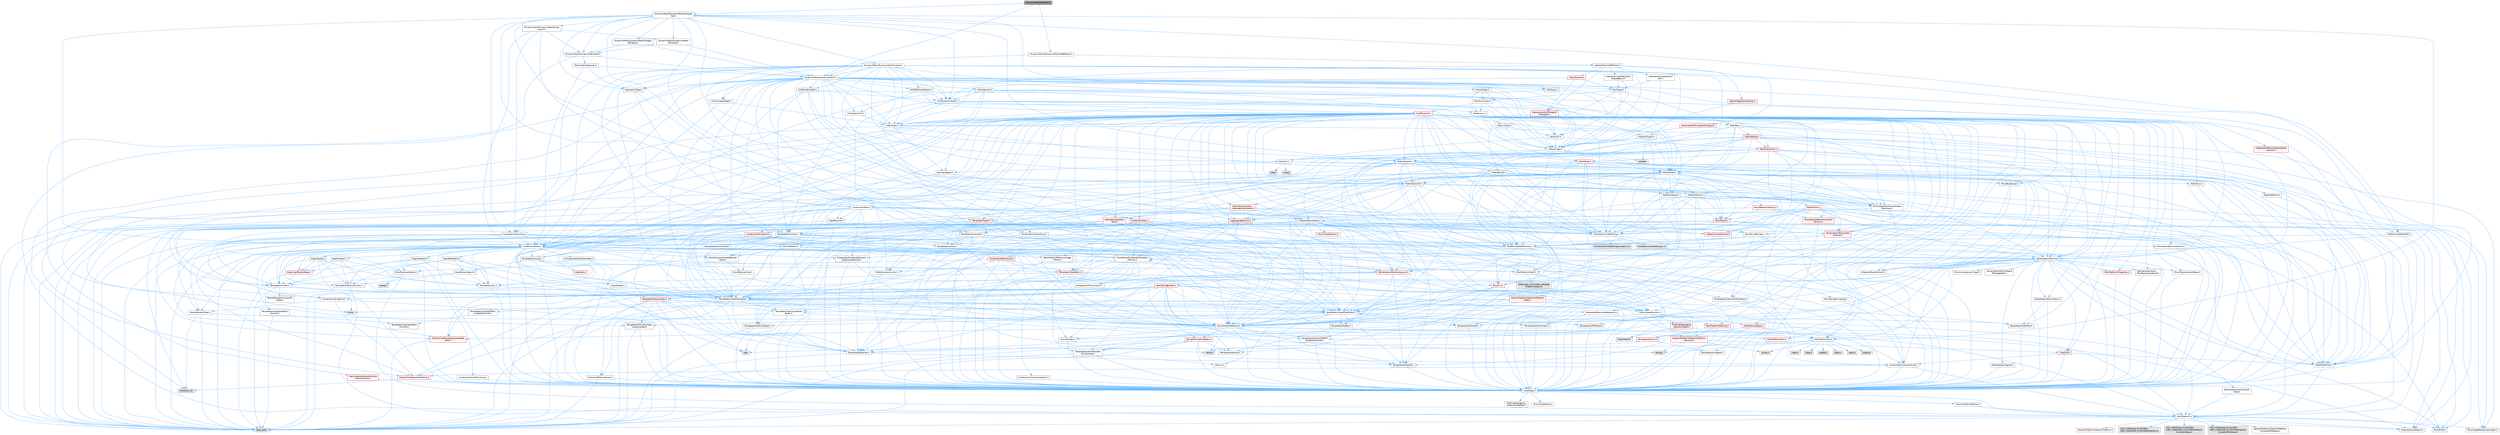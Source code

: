 digraph "DynamicMeshUVEditor.h"
{
 // INTERACTIVE_SVG=YES
 // LATEX_PDF_SIZE
  bgcolor="transparent";
  edge [fontname=Helvetica,fontsize=10,labelfontname=Helvetica,labelfontsize=10];
  node [fontname=Helvetica,fontsize=10,shape=box,height=0.2,width=0.4];
  Node1 [id="Node000001",label="DynamicMeshUVEditor.h",height=0.2,width=0.4,color="gray40", fillcolor="grey60", style="filled", fontcolor="black",tooltip=" "];
  Node1 -> Node2 [id="edge1_Node000001_Node000002",color="steelblue1",style="solid",tooltip=" "];
  Node2 [id="Node000002",label="DynamicMesh/DynamicMesh3.h",height=0.2,width=0.4,color="grey40", fillcolor="white", style="filled",URL="$d5/d34/DynamicMesh3_8h.html",tooltip=" "];
  Node2 -> Node3 [id="edge2_Node000002_Node000003",color="steelblue1",style="solid",tooltip=" "];
  Node3 [id="Node000003",label="BoxTypes.h",height=0.2,width=0.4,color="grey40", fillcolor="white", style="filled",URL="$d2/da2/BoxTypes_8h.html",tooltip=" "];
  Node3 -> Node4 [id="edge3_Node000003_Node000004",color="steelblue1",style="solid",tooltip=" "];
  Node4 [id="Node000004",label="Math/Box.h",height=0.2,width=0.4,color="grey40", fillcolor="white", style="filled",URL="$de/d0f/Box_8h.html",tooltip=" "];
  Node4 -> Node5 [id="edge4_Node000004_Node000005",color="steelblue1",style="solid",tooltip=" "];
  Node5 [id="Node000005",label="CoreTypes.h",height=0.2,width=0.4,color="grey40", fillcolor="white", style="filled",URL="$dc/dec/CoreTypes_8h.html",tooltip=" "];
  Node5 -> Node6 [id="edge5_Node000005_Node000006",color="steelblue1",style="solid",tooltip=" "];
  Node6 [id="Node000006",label="HAL/Platform.h",height=0.2,width=0.4,color="grey40", fillcolor="white", style="filled",URL="$d9/dd0/Platform_8h.html",tooltip=" "];
  Node6 -> Node7 [id="edge6_Node000006_Node000007",color="steelblue1",style="solid",tooltip=" "];
  Node7 [id="Node000007",label="Misc/Build.h",height=0.2,width=0.4,color="grey40", fillcolor="white", style="filled",URL="$d3/dbb/Build_8h.html",tooltip=" "];
  Node6 -> Node8 [id="edge7_Node000006_Node000008",color="steelblue1",style="solid",tooltip=" "];
  Node8 [id="Node000008",label="Misc/LargeWorldCoordinates.h",height=0.2,width=0.4,color="grey40", fillcolor="white", style="filled",URL="$d2/dcb/LargeWorldCoordinates_8h.html",tooltip=" "];
  Node6 -> Node9 [id="edge8_Node000006_Node000009",color="steelblue1",style="solid",tooltip=" "];
  Node9 [id="Node000009",label="type_traits",height=0.2,width=0.4,color="grey60", fillcolor="#E0E0E0", style="filled",tooltip=" "];
  Node6 -> Node10 [id="edge9_Node000006_Node000010",color="steelblue1",style="solid",tooltip=" "];
  Node10 [id="Node000010",label="PreprocessorHelpers.h",height=0.2,width=0.4,color="grey40", fillcolor="white", style="filled",URL="$db/ddb/PreprocessorHelpers_8h.html",tooltip=" "];
  Node6 -> Node11 [id="edge10_Node000006_Node000011",color="steelblue1",style="solid",tooltip=" "];
  Node11 [id="Node000011",label="UBT_COMPILED_PLATFORM\l/UBT_COMPILED_PLATFORMPlatform\lCompilerPreSetup.h",height=0.2,width=0.4,color="grey60", fillcolor="#E0E0E0", style="filled",tooltip=" "];
  Node6 -> Node12 [id="edge11_Node000006_Node000012",color="steelblue1",style="solid",tooltip=" "];
  Node12 [id="Node000012",label="GenericPlatform/GenericPlatform\lCompilerPreSetup.h",height=0.2,width=0.4,color="grey40", fillcolor="white", style="filled",URL="$d9/dc8/GenericPlatformCompilerPreSetup_8h.html",tooltip=" "];
  Node6 -> Node13 [id="edge12_Node000006_Node000013",color="steelblue1",style="solid",tooltip=" "];
  Node13 [id="Node000013",label="GenericPlatform/GenericPlatform.h",height=0.2,width=0.4,color="grey40", fillcolor="white", style="filled",URL="$d6/d84/GenericPlatform_8h.html",tooltip=" "];
  Node6 -> Node14 [id="edge13_Node000006_Node000014",color="steelblue1",style="solid",tooltip=" "];
  Node14 [id="Node000014",label="UBT_COMPILED_PLATFORM\l/UBT_COMPILED_PLATFORMPlatform.h",height=0.2,width=0.4,color="grey60", fillcolor="#E0E0E0", style="filled",tooltip=" "];
  Node6 -> Node15 [id="edge14_Node000006_Node000015",color="steelblue1",style="solid",tooltip=" "];
  Node15 [id="Node000015",label="UBT_COMPILED_PLATFORM\l/UBT_COMPILED_PLATFORMPlatform\lCompilerSetup.h",height=0.2,width=0.4,color="grey60", fillcolor="#E0E0E0", style="filled",tooltip=" "];
  Node5 -> Node16 [id="edge15_Node000005_Node000016",color="steelblue1",style="solid",tooltip=" "];
  Node16 [id="Node000016",label="ProfilingDebugging\l/UMemoryDefines.h",height=0.2,width=0.4,color="grey40", fillcolor="white", style="filled",URL="$d2/da2/UMemoryDefines_8h.html",tooltip=" "];
  Node5 -> Node17 [id="edge16_Node000005_Node000017",color="steelblue1",style="solid",tooltip=" "];
  Node17 [id="Node000017",label="Misc/CoreMiscDefines.h",height=0.2,width=0.4,color="grey40", fillcolor="white", style="filled",URL="$da/d38/CoreMiscDefines_8h.html",tooltip=" "];
  Node17 -> Node6 [id="edge17_Node000017_Node000006",color="steelblue1",style="solid",tooltip=" "];
  Node17 -> Node10 [id="edge18_Node000017_Node000010",color="steelblue1",style="solid",tooltip=" "];
  Node5 -> Node18 [id="edge19_Node000005_Node000018",color="steelblue1",style="solid",tooltip=" "];
  Node18 [id="Node000018",label="Misc/CoreDefines.h",height=0.2,width=0.4,color="grey40", fillcolor="white", style="filled",URL="$d3/dd2/CoreDefines_8h.html",tooltip=" "];
  Node4 -> Node19 [id="edge20_Node000004_Node000019",color="steelblue1",style="solid",tooltip=" "];
  Node19 [id="Node000019",label="Misc/AssertionMacros.h",height=0.2,width=0.4,color="grey40", fillcolor="white", style="filled",URL="$d0/dfa/AssertionMacros_8h.html",tooltip=" "];
  Node19 -> Node5 [id="edge21_Node000019_Node000005",color="steelblue1",style="solid",tooltip=" "];
  Node19 -> Node6 [id="edge22_Node000019_Node000006",color="steelblue1",style="solid",tooltip=" "];
  Node19 -> Node20 [id="edge23_Node000019_Node000020",color="steelblue1",style="solid",tooltip=" "];
  Node20 [id="Node000020",label="HAL/PlatformMisc.h",height=0.2,width=0.4,color="red", fillcolor="#FFF0F0", style="filled",URL="$d0/df5/PlatformMisc_8h.html",tooltip=" "];
  Node20 -> Node5 [id="edge24_Node000020_Node000005",color="steelblue1",style="solid",tooltip=" "];
  Node19 -> Node10 [id="edge25_Node000019_Node000010",color="steelblue1",style="solid",tooltip=" "];
  Node19 -> Node56 [id="edge26_Node000019_Node000056",color="steelblue1",style="solid",tooltip=" "];
  Node56 [id="Node000056",label="Templates/EnableIf.h",height=0.2,width=0.4,color="grey40", fillcolor="white", style="filled",URL="$d7/d60/EnableIf_8h.html",tooltip=" "];
  Node56 -> Node5 [id="edge27_Node000056_Node000005",color="steelblue1",style="solid",tooltip=" "];
  Node19 -> Node57 [id="edge28_Node000019_Node000057",color="steelblue1",style="solid",tooltip=" "];
  Node57 [id="Node000057",label="Templates/IsArrayOrRefOf\lTypeByPredicate.h",height=0.2,width=0.4,color="grey40", fillcolor="white", style="filled",URL="$d6/da1/IsArrayOrRefOfTypeByPredicate_8h.html",tooltip=" "];
  Node57 -> Node5 [id="edge29_Node000057_Node000005",color="steelblue1",style="solid",tooltip=" "];
  Node19 -> Node58 [id="edge30_Node000019_Node000058",color="steelblue1",style="solid",tooltip=" "];
  Node58 [id="Node000058",label="Templates/IsValidVariadic\lFunctionArg.h",height=0.2,width=0.4,color="grey40", fillcolor="white", style="filled",URL="$d0/dc8/IsValidVariadicFunctionArg_8h.html",tooltip=" "];
  Node58 -> Node5 [id="edge31_Node000058_Node000005",color="steelblue1",style="solid",tooltip=" "];
  Node58 -> Node59 [id="edge32_Node000058_Node000059",color="steelblue1",style="solid",tooltip=" "];
  Node59 [id="Node000059",label="IsEnum.h",height=0.2,width=0.4,color="grey40", fillcolor="white", style="filled",URL="$d4/de5/IsEnum_8h.html",tooltip=" "];
  Node58 -> Node9 [id="edge33_Node000058_Node000009",color="steelblue1",style="solid",tooltip=" "];
  Node19 -> Node60 [id="edge34_Node000019_Node000060",color="steelblue1",style="solid",tooltip=" "];
  Node60 [id="Node000060",label="Traits/IsCharEncodingCompatible\lWith.h",height=0.2,width=0.4,color="red", fillcolor="#FFF0F0", style="filled",URL="$df/dd1/IsCharEncodingCompatibleWith_8h.html",tooltip=" "];
  Node60 -> Node9 [id="edge35_Node000060_Node000009",color="steelblue1",style="solid",tooltip=" "];
  Node19 -> Node62 [id="edge36_Node000019_Node000062",color="steelblue1",style="solid",tooltip=" "];
  Node62 [id="Node000062",label="Misc/VarArgs.h",height=0.2,width=0.4,color="grey40", fillcolor="white", style="filled",URL="$d5/d6f/VarArgs_8h.html",tooltip=" "];
  Node62 -> Node5 [id="edge37_Node000062_Node000005",color="steelblue1",style="solid",tooltip=" "];
  Node19 -> Node63 [id="edge38_Node000019_Node000063",color="steelblue1",style="solid",tooltip=" "];
  Node63 [id="Node000063",label="String/FormatStringSan.h",height=0.2,width=0.4,color="red", fillcolor="#FFF0F0", style="filled",URL="$d3/d8b/FormatStringSan_8h.html",tooltip=" "];
  Node63 -> Node9 [id="edge39_Node000063_Node000009",color="steelblue1",style="solid",tooltip=" "];
  Node63 -> Node5 [id="edge40_Node000063_Node000005",color="steelblue1",style="solid",tooltip=" "];
  Node63 -> Node64 [id="edge41_Node000063_Node000064",color="steelblue1",style="solid",tooltip=" "];
  Node64 [id="Node000064",label="Templates/Requires.h",height=0.2,width=0.4,color="grey40", fillcolor="white", style="filled",URL="$dc/d96/Requires_8h.html",tooltip=" "];
  Node64 -> Node56 [id="edge42_Node000064_Node000056",color="steelblue1",style="solid",tooltip=" "];
  Node64 -> Node9 [id="edge43_Node000064_Node000009",color="steelblue1",style="solid",tooltip=" "];
  Node63 -> Node65 [id="edge44_Node000063_Node000065",color="steelblue1",style="solid",tooltip=" "];
  Node65 [id="Node000065",label="Templates/Identity.h",height=0.2,width=0.4,color="grey40", fillcolor="white", style="filled",URL="$d0/dd5/Identity_8h.html",tooltip=" "];
  Node63 -> Node58 [id="edge45_Node000063_Node000058",color="steelblue1",style="solid",tooltip=" "];
  Node63 -> Node28 [id="edge46_Node000063_Node000028",color="steelblue1",style="solid",tooltip=" "];
  Node28 [id="Node000028",label="Containers/ContainersFwd.h",height=0.2,width=0.4,color="grey40", fillcolor="white", style="filled",URL="$d4/d0a/ContainersFwd_8h.html",tooltip=" "];
  Node28 -> Node6 [id="edge47_Node000028_Node000006",color="steelblue1",style="solid",tooltip=" "];
  Node28 -> Node5 [id="edge48_Node000028_Node000005",color="steelblue1",style="solid",tooltip=" "];
  Node28 -> Node25 [id="edge49_Node000028_Node000025",color="steelblue1",style="solid",tooltip=" "];
  Node25 [id="Node000025",label="Traits/IsContiguousContainer.h",height=0.2,width=0.4,color="red", fillcolor="#FFF0F0", style="filled",URL="$d5/d3c/IsContiguousContainer_8h.html",tooltip=" "];
  Node25 -> Node5 [id="edge50_Node000025_Node000005",color="steelblue1",style="solid",tooltip=" "];
  Node25 -> Node24 [id="edge51_Node000025_Node000024",color="steelblue1",style="solid",tooltip=" "];
  Node24 [id="Node000024",label="initializer_list",height=0.2,width=0.4,color="grey60", fillcolor="#E0E0E0", style="filled",tooltip=" "];
  Node19 -> Node69 [id="edge52_Node000019_Node000069",color="steelblue1",style="solid",tooltip=" "];
  Node69 [id="Node000069",label="atomic",height=0.2,width=0.4,color="grey60", fillcolor="#E0E0E0", style="filled",tooltip=" "];
  Node4 -> Node29 [id="edge53_Node000004_Node000029",color="steelblue1",style="solid",tooltip=" "];
  Node29 [id="Node000029",label="Math/MathFwd.h",height=0.2,width=0.4,color="grey40", fillcolor="white", style="filled",URL="$d2/d10/MathFwd_8h.html",tooltip=" "];
  Node29 -> Node6 [id="edge54_Node000029_Node000006",color="steelblue1",style="solid",tooltip=" "];
  Node4 -> Node70 [id="edge55_Node000004_Node000070",color="steelblue1",style="solid",tooltip=" "];
  Node70 [id="Node000070",label="Math/UnrealMathUtility.h",height=0.2,width=0.4,color="grey40", fillcolor="white", style="filled",URL="$db/db8/UnrealMathUtility_8h.html",tooltip=" "];
  Node70 -> Node5 [id="edge56_Node000070_Node000005",color="steelblue1",style="solid",tooltip=" "];
  Node70 -> Node19 [id="edge57_Node000070_Node000019",color="steelblue1",style="solid",tooltip=" "];
  Node70 -> Node71 [id="edge58_Node000070_Node000071",color="steelblue1",style="solid",tooltip=" "];
  Node71 [id="Node000071",label="HAL/PlatformMath.h",height=0.2,width=0.4,color="grey40", fillcolor="white", style="filled",URL="$dc/d53/PlatformMath_8h.html",tooltip=" "];
  Node71 -> Node5 [id="edge59_Node000071_Node000005",color="steelblue1",style="solid",tooltip=" "];
  Node71 -> Node72 [id="edge60_Node000071_Node000072",color="steelblue1",style="solid",tooltip=" "];
  Node72 [id="Node000072",label="GenericPlatform/GenericPlatform\lMath.h",height=0.2,width=0.4,color="red", fillcolor="#FFF0F0", style="filled",URL="$d5/d79/GenericPlatformMath_8h.html",tooltip=" "];
  Node72 -> Node5 [id="edge61_Node000072_Node000005",color="steelblue1",style="solid",tooltip=" "];
  Node72 -> Node28 [id="edge62_Node000072_Node000028",color="steelblue1",style="solid",tooltip=" "];
  Node72 -> Node32 [id="edge63_Node000072_Node000032",color="steelblue1",style="solid",tooltip=" "];
  Node32 [id="Node000032",label="HAL/PlatformCrt.h",height=0.2,width=0.4,color="grey40", fillcolor="white", style="filled",URL="$d8/d75/PlatformCrt_8h.html",tooltip=" "];
  Node32 -> Node33 [id="edge64_Node000032_Node000033",color="steelblue1",style="solid",tooltip=" "];
  Node33 [id="Node000033",label="new",height=0.2,width=0.4,color="grey60", fillcolor="#E0E0E0", style="filled",tooltip=" "];
  Node32 -> Node34 [id="edge65_Node000032_Node000034",color="steelblue1",style="solid",tooltip=" "];
  Node34 [id="Node000034",label="wchar.h",height=0.2,width=0.4,color="grey60", fillcolor="#E0E0E0", style="filled",tooltip=" "];
  Node32 -> Node35 [id="edge66_Node000032_Node000035",color="steelblue1",style="solid",tooltip=" "];
  Node35 [id="Node000035",label="stddef.h",height=0.2,width=0.4,color="grey60", fillcolor="#E0E0E0", style="filled",tooltip=" "];
  Node32 -> Node36 [id="edge67_Node000032_Node000036",color="steelblue1",style="solid",tooltip=" "];
  Node36 [id="Node000036",label="stdlib.h",height=0.2,width=0.4,color="grey60", fillcolor="#E0E0E0", style="filled",tooltip=" "];
  Node32 -> Node37 [id="edge68_Node000032_Node000037",color="steelblue1",style="solid",tooltip=" "];
  Node37 [id="Node000037",label="stdio.h",height=0.2,width=0.4,color="grey60", fillcolor="#E0E0E0", style="filled",tooltip=" "];
  Node32 -> Node38 [id="edge69_Node000032_Node000038",color="steelblue1",style="solid",tooltip=" "];
  Node38 [id="Node000038",label="stdarg.h",height=0.2,width=0.4,color="grey60", fillcolor="#E0E0E0", style="filled",tooltip=" "];
  Node32 -> Node39 [id="edge70_Node000032_Node000039",color="steelblue1",style="solid",tooltip=" "];
  Node39 [id="Node000039",label="math.h",height=0.2,width=0.4,color="grey60", fillcolor="#E0E0E0", style="filled",tooltip=" "];
  Node32 -> Node40 [id="edge71_Node000032_Node000040",color="steelblue1",style="solid",tooltip=" "];
  Node40 [id="Node000040",label="float.h",height=0.2,width=0.4,color="grey60", fillcolor="#E0E0E0", style="filled",tooltip=" "];
  Node32 -> Node41 [id="edge72_Node000032_Node000041",color="steelblue1",style="solid",tooltip=" "];
  Node41 [id="Node000041",label="string.h",height=0.2,width=0.4,color="grey60", fillcolor="#E0E0E0", style="filled",tooltip=" "];
  Node72 -> Node73 [id="edge73_Node000072_Node000073",color="steelblue1",style="solid",tooltip=" "];
  Node73 [id="Node000073",label="Templates/AndOrNot.h",height=0.2,width=0.4,color="grey40", fillcolor="white", style="filled",URL="$db/d0a/AndOrNot_8h.html",tooltip=" "];
  Node73 -> Node5 [id="edge74_Node000073_Node000005",color="steelblue1",style="solid",tooltip=" "];
  Node72 -> Node77 [id="edge75_Node000072_Node000077",color="steelblue1",style="solid",tooltip=" "];
  Node77 [id="Node000077",label="Templates/UnrealTypeTraits.h",height=0.2,width=0.4,color="grey40", fillcolor="white", style="filled",URL="$d2/d2d/UnrealTypeTraits_8h.html",tooltip=" "];
  Node77 -> Node5 [id="edge76_Node000077_Node000005",color="steelblue1",style="solid",tooltip=" "];
  Node77 -> Node78 [id="edge77_Node000077_Node000078",color="steelblue1",style="solid",tooltip=" "];
  Node78 [id="Node000078",label="Templates/IsPointer.h",height=0.2,width=0.4,color="grey40", fillcolor="white", style="filled",URL="$d7/d05/IsPointer_8h.html",tooltip=" "];
  Node78 -> Node5 [id="edge78_Node000078_Node000005",color="steelblue1",style="solid",tooltip=" "];
  Node77 -> Node19 [id="edge79_Node000077_Node000019",color="steelblue1",style="solid",tooltip=" "];
  Node77 -> Node73 [id="edge80_Node000077_Node000073",color="steelblue1",style="solid",tooltip=" "];
  Node77 -> Node56 [id="edge81_Node000077_Node000056",color="steelblue1",style="solid",tooltip=" "];
  Node77 -> Node79 [id="edge82_Node000077_Node000079",color="steelblue1",style="solid",tooltip=" "];
  Node79 [id="Node000079",label="Templates/IsArithmetic.h",height=0.2,width=0.4,color="grey40", fillcolor="white", style="filled",URL="$d2/d5d/IsArithmetic_8h.html",tooltip=" "];
  Node79 -> Node5 [id="edge83_Node000079_Node000005",color="steelblue1",style="solid",tooltip=" "];
  Node77 -> Node59 [id="edge84_Node000077_Node000059",color="steelblue1",style="solid",tooltip=" "];
  Node77 -> Node80 [id="edge85_Node000077_Node000080",color="steelblue1",style="solid",tooltip=" "];
  Node80 [id="Node000080",label="Templates/Models.h",height=0.2,width=0.4,color="grey40", fillcolor="white", style="filled",URL="$d3/d0c/Models_8h.html",tooltip=" "];
  Node80 -> Node65 [id="edge86_Node000080_Node000065",color="steelblue1",style="solid",tooltip=" "];
  Node77 -> Node81 [id="edge87_Node000077_Node000081",color="steelblue1",style="solid",tooltip=" "];
  Node81 [id="Node000081",label="Templates/IsPODType.h",height=0.2,width=0.4,color="grey40", fillcolor="white", style="filled",URL="$d7/db1/IsPODType_8h.html",tooltip=" "];
  Node81 -> Node5 [id="edge88_Node000081_Node000005",color="steelblue1",style="solid",tooltip=" "];
  Node77 -> Node82 [id="edge89_Node000077_Node000082",color="steelblue1",style="solid",tooltip=" "];
  Node82 [id="Node000082",label="Templates/IsUECoreType.h",height=0.2,width=0.4,color="grey40", fillcolor="white", style="filled",URL="$d1/db8/IsUECoreType_8h.html",tooltip=" "];
  Node82 -> Node5 [id="edge90_Node000082_Node000005",color="steelblue1",style="solid",tooltip=" "];
  Node82 -> Node9 [id="edge91_Node000082_Node000009",color="steelblue1",style="solid",tooltip=" "];
  Node77 -> Node83 [id="edge92_Node000077_Node000083",color="steelblue1",style="solid",tooltip=" "];
  Node83 [id="Node000083",label="Templates/IsTriviallyCopy\lConstructible.h",height=0.2,width=0.4,color="grey40", fillcolor="white", style="filled",URL="$d3/d78/IsTriviallyCopyConstructible_8h.html",tooltip=" "];
  Node83 -> Node5 [id="edge93_Node000083_Node000005",color="steelblue1",style="solid",tooltip=" "];
  Node83 -> Node9 [id="edge94_Node000083_Node000009",color="steelblue1",style="solid",tooltip=" "];
  Node72 -> Node64 [id="edge95_Node000072_Node000064",color="steelblue1",style="solid",tooltip=" "];
  Node72 -> Node87 [id="edge96_Node000072_Node000087",color="steelblue1",style="solid",tooltip=" "];
  Node87 [id="Node000087",label="Templates/TypeCompatible\lBytes.h",height=0.2,width=0.4,color="grey40", fillcolor="white", style="filled",URL="$df/d0a/TypeCompatibleBytes_8h.html",tooltip=" "];
  Node87 -> Node5 [id="edge97_Node000087_Node000005",color="steelblue1",style="solid",tooltip=" "];
  Node87 -> Node41 [id="edge98_Node000087_Node000041",color="steelblue1",style="solid",tooltip=" "];
  Node87 -> Node33 [id="edge99_Node000087_Node000033",color="steelblue1",style="solid",tooltip=" "];
  Node87 -> Node9 [id="edge100_Node000087_Node000009",color="steelblue1",style="solid",tooltip=" "];
  Node72 -> Node88 [id="edge101_Node000072_Node000088",color="steelblue1",style="solid",tooltip=" "];
  Node88 [id="Node000088",label="limits",height=0.2,width=0.4,color="grey60", fillcolor="#E0E0E0", style="filled",tooltip=" "];
  Node72 -> Node9 [id="edge102_Node000072_Node000009",color="steelblue1",style="solid",tooltip=" "];
  Node71 -> Node89 [id="edge103_Node000071_Node000089",color="steelblue1",style="solid",tooltip=" "];
  Node89 [id="Node000089",label="COMPILED_PLATFORM_HEADER\l(PlatformMath.h)",height=0.2,width=0.4,color="grey60", fillcolor="#E0E0E0", style="filled",tooltip=" "];
  Node70 -> Node29 [id="edge104_Node000070_Node000029",color="steelblue1",style="solid",tooltip=" "];
  Node70 -> Node65 [id="edge105_Node000070_Node000065",color="steelblue1",style="solid",tooltip=" "];
  Node70 -> Node64 [id="edge106_Node000070_Node000064",color="steelblue1",style="solid",tooltip=" "];
  Node4 -> Node90 [id="edge107_Node000004_Node000090",color="steelblue1",style="solid",tooltip=" "];
  Node90 [id="Node000090",label="Containers/UnrealString.h",height=0.2,width=0.4,color="grey40", fillcolor="white", style="filled",URL="$d5/dba/UnrealString_8h.html",tooltip=" "];
  Node90 -> Node91 [id="edge108_Node000090_Node000091",color="steelblue1",style="solid",tooltip=" "];
  Node91 [id="Node000091",label="Containers/UnrealStringIncludes.h.inl",height=0.2,width=0.4,color="grey60", fillcolor="#E0E0E0", style="filled",tooltip=" "];
  Node90 -> Node92 [id="edge109_Node000090_Node000092",color="steelblue1",style="solid",tooltip=" "];
  Node92 [id="Node000092",label="Containers/UnrealString.h.inl",height=0.2,width=0.4,color="grey60", fillcolor="#E0E0E0", style="filled",tooltip=" "];
  Node90 -> Node93 [id="edge110_Node000090_Node000093",color="steelblue1",style="solid",tooltip=" "];
  Node93 [id="Node000093",label="Misc/StringFormatArg.h",height=0.2,width=0.4,color="grey40", fillcolor="white", style="filled",URL="$d2/d16/StringFormatArg_8h.html",tooltip=" "];
  Node93 -> Node28 [id="edge111_Node000093_Node000028",color="steelblue1",style="solid",tooltip=" "];
  Node4 -> Node94 [id="edge112_Node000004_Node000094",color="steelblue1",style="solid",tooltip=" "];
  Node94 [id="Node000094",label="Math/Vector.h",height=0.2,width=0.4,color="grey40", fillcolor="white", style="filled",URL="$d6/dbe/Vector_8h.html",tooltip=" "];
  Node94 -> Node5 [id="edge113_Node000094_Node000005",color="steelblue1",style="solid",tooltip=" "];
  Node94 -> Node19 [id="edge114_Node000094_Node000019",color="steelblue1",style="solid",tooltip=" "];
  Node94 -> Node29 [id="edge115_Node000094_Node000029",color="steelblue1",style="solid",tooltip=" "];
  Node94 -> Node42 [id="edge116_Node000094_Node000042",color="steelblue1",style="solid",tooltip=" "];
  Node42 [id="Node000042",label="Math/NumericLimits.h",height=0.2,width=0.4,color="grey40", fillcolor="white", style="filled",URL="$df/d1b/NumericLimits_8h.html",tooltip=" "];
  Node42 -> Node5 [id="edge117_Node000042_Node000005",color="steelblue1",style="solid",tooltip=" "];
  Node94 -> Node95 [id="edge118_Node000094_Node000095",color="steelblue1",style="solid",tooltip=" "];
  Node95 [id="Node000095",label="Misc/Crc.h",height=0.2,width=0.4,color="red", fillcolor="#FFF0F0", style="filled",URL="$d4/dd2/Crc_8h.html",tooltip=" "];
  Node95 -> Node5 [id="edge119_Node000095_Node000005",color="steelblue1",style="solid",tooltip=" "];
  Node95 -> Node19 [id="edge120_Node000095_Node000019",color="steelblue1",style="solid",tooltip=" "];
  Node95 -> Node77 [id="edge121_Node000095_Node000077",color="steelblue1",style="solid",tooltip=" "];
  Node94 -> Node70 [id="edge122_Node000094_Node000070",color="steelblue1",style="solid",tooltip=" "];
  Node94 -> Node90 [id="edge123_Node000094_Node000090",color="steelblue1",style="solid",tooltip=" "];
  Node94 -> Node103 [id="edge124_Node000094_Node000103",color="steelblue1",style="solid",tooltip=" "];
  Node103 [id="Node000103",label="Misc/Parse.h",height=0.2,width=0.4,color="red", fillcolor="#FFF0F0", style="filled",URL="$dc/d71/Parse_8h.html",tooltip=" "];
  Node103 -> Node22 [id="edge125_Node000103_Node000022",color="steelblue1",style="solid",tooltip=" "];
  Node22 [id="Node000022",label="Containers/StringFwd.h",height=0.2,width=0.4,color="grey40", fillcolor="white", style="filled",URL="$df/d37/StringFwd_8h.html",tooltip=" "];
  Node22 -> Node5 [id="edge126_Node000022_Node000005",color="steelblue1",style="solid",tooltip=" "];
  Node22 -> Node23 [id="edge127_Node000022_Node000023",color="steelblue1",style="solid",tooltip=" "];
  Node23 [id="Node000023",label="Traits/ElementType.h",height=0.2,width=0.4,color="grey40", fillcolor="white", style="filled",URL="$d5/d4f/ElementType_8h.html",tooltip=" "];
  Node23 -> Node6 [id="edge128_Node000023_Node000006",color="steelblue1",style="solid",tooltip=" "];
  Node23 -> Node24 [id="edge129_Node000023_Node000024",color="steelblue1",style="solid",tooltip=" "];
  Node23 -> Node9 [id="edge130_Node000023_Node000009",color="steelblue1",style="solid",tooltip=" "];
  Node22 -> Node25 [id="edge131_Node000022_Node000025",color="steelblue1",style="solid",tooltip=" "];
  Node103 -> Node90 [id="edge132_Node000103_Node000090",color="steelblue1",style="solid",tooltip=" "];
  Node103 -> Node5 [id="edge133_Node000103_Node000005",color="steelblue1",style="solid",tooltip=" "];
  Node103 -> Node32 [id="edge134_Node000103_Node000032",color="steelblue1",style="solid",tooltip=" "];
  Node103 -> Node7 [id="edge135_Node000103_Node000007",color="steelblue1",style="solid",tooltip=" "];
  Node103 -> Node104 [id="edge136_Node000103_Node000104",color="steelblue1",style="solid",tooltip=" "];
  Node104 [id="Node000104",label="Templates/Function.h",height=0.2,width=0.4,color="grey40", fillcolor="white", style="filled",URL="$df/df5/Function_8h.html",tooltip=" "];
  Node104 -> Node5 [id="edge137_Node000104_Node000005",color="steelblue1",style="solid",tooltip=" "];
  Node104 -> Node19 [id="edge138_Node000104_Node000019",color="steelblue1",style="solid",tooltip=" "];
  Node104 -> Node105 [id="edge139_Node000104_Node000105",color="steelblue1",style="solid",tooltip=" "];
  Node105 [id="Node000105",label="Misc/IntrusiveUnsetOptional\lState.h",height=0.2,width=0.4,color="grey40", fillcolor="white", style="filled",URL="$d2/d0a/IntrusiveUnsetOptionalState_8h.html",tooltip=" "];
  Node105 -> Node106 [id="edge140_Node000105_Node000106",color="steelblue1",style="solid",tooltip=" "];
  Node106 [id="Node000106",label="Misc/OptionalFwd.h",height=0.2,width=0.4,color="grey40", fillcolor="white", style="filled",URL="$dc/d50/OptionalFwd_8h.html",tooltip=" "];
  Node104 -> Node107 [id="edge141_Node000104_Node000107",color="steelblue1",style="solid",tooltip=" "];
  Node107 [id="Node000107",label="HAL/UnrealMemory.h",height=0.2,width=0.4,color="grey40", fillcolor="white", style="filled",URL="$d9/d96/UnrealMemory_8h.html",tooltip=" "];
  Node107 -> Node5 [id="edge142_Node000107_Node000005",color="steelblue1",style="solid",tooltip=" "];
  Node107 -> Node108 [id="edge143_Node000107_Node000108",color="steelblue1",style="solid",tooltip=" "];
  Node108 [id="Node000108",label="GenericPlatform/GenericPlatform\lMemory.h",height=0.2,width=0.4,color="red", fillcolor="#FFF0F0", style="filled",URL="$dd/d22/GenericPlatformMemory_8h.html",tooltip=" "];
  Node108 -> Node27 [id="edge144_Node000108_Node000027",color="steelblue1",style="solid",tooltip=" "];
  Node27 [id="Node000027",label="CoreFwd.h",height=0.2,width=0.4,color="red", fillcolor="#FFF0F0", style="filled",URL="$d1/d1e/CoreFwd_8h.html",tooltip=" "];
  Node27 -> Node5 [id="edge145_Node000027_Node000005",color="steelblue1",style="solid",tooltip=" "];
  Node27 -> Node28 [id="edge146_Node000027_Node000028",color="steelblue1",style="solid",tooltip=" "];
  Node27 -> Node29 [id="edge147_Node000027_Node000029",color="steelblue1",style="solid",tooltip=" "];
  Node108 -> Node5 [id="edge148_Node000108_Node000005",color="steelblue1",style="solid",tooltip=" "];
  Node108 -> Node41 [id="edge149_Node000108_Node000041",color="steelblue1",style="solid",tooltip=" "];
  Node108 -> Node34 [id="edge150_Node000108_Node000034",color="steelblue1",style="solid",tooltip=" "];
  Node107 -> Node109 [id="edge151_Node000107_Node000109",color="steelblue1",style="solid",tooltip=" "];
  Node109 [id="Node000109",label="HAL/MemoryBase.h",height=0.2,width=0.4,color="red", fillcolor="#FFF0F0", style="filled",URL="$d6/d9f/MemoryBase_8h.html",tooltip=" "];
  Node109 -> Node5 [id="edge152_Node000109_Node000005",color="steelblue1",style="solid",tooltip=" "];
  Node109 -> Node32 [id="edge153_Node000109_Node000032",color="steelblue1",style="solid",tooltip=" "];
  Node109 -> Node113 [id="edge154_Node000109_Node000113",color="steelblue1",style="solid",tooltip=" "];
  Node113 [id="Node000113",label="Templates/Atomic.h",height=0.2,width=0.4,color="red", fillcolor="#FFF0F0", style="filled",URL="$d3/d91/Atomic_8h.html",tooltip=" "];
  Node113 -> Node86 [id="edge155_Node000113_Node000086",color="steelblue1",style="solid",tooltip=" "];
  Node86 [id="Node000086",label="Templates/IsIntegral.h",height=0.2,width=0.4,color="grey40", fillcolor="white", style="filled",URL="$da/d64/IsIntegral_8h.html",tooltip=" "];
  Node86 -> Node5 [id="edge156_Node000086_Node000005",color="steelblue1",style="solid",tooltip=" "];
  Node113 -> Node69 [id="edge157_Node000113_Node000069",color="steelblue1",style="solid",tooltip=" "];
  Node107 -> Node118 [id="edge158_Node000107_Node000118",color="steelblue1",style="solid",tooltip=" "];
  Node118 [id="Node000118",label="HAL/PlatformMemory.h",height=0.2,width=0.4,color="red", fillcolor="#FFF0F0", style="filled",URL="$de/d68/PlatformMemory_8h.html",tooltip=" "];
  Node118 -> Node5 [id="edge159_Node000118_Node000005",color="steelblue1",style="solid",tooltip=" "];
  Node118 -> Node108 [id="edge160_Node000118_Node000108",color="steelblue1",style="solid",tooltip=" "];
  Node107 -> Node120 [id="edge161_Node000107_Node000120",color="steelblue1",style="solid",tooltip=" "];
  Node120 [id="Node000120",label="ProfilingDebugging\l/MemoryTrace.h",height=0.2,width=0.4,color="red", fillcolor="#FFF0F0", style="filled",URL="$da/dd7/MemoryTrace_8h.html",tooltip=" "];
  Node120 -> Node6 [id="edge162_Node000120_Node000006",color="steelblue1",style="solid",tooltip=" "];
  Node120 -> Node55 [id="edge163_Node000120_Node000055",color="steelblue1",style="solid",tooltip=" "];
  Node55 [id="Node000055",label="Trace/Trace.h",height=0.2,width=0.4,color="grey60", fillcolor="#E0E0E0", style="filled",tooltip=" "];
  Node107 -> Node78 [id="edge164_Node000107_Node000078",color="steelblue1",style="solid",tooltip=" "];
  Node104 -> Node121 [id="edge165_Node000104_Node000121",color="steelblue1",style="solid",tooltip=" "];
  Node121 [id="Node000121",label="Templates/FunctionFwd.h",height=0.2,width=0.4,color="grey40", fillcolor="white", style="filled",URL="$d6/d54/FunctionFwd_8h.html",tooltip=" "];
  Node104 -> Node77 [id="edge166_Node000104_Node000077",color="steelblue1",style="solid",tooltip=" "];
  Node104 -> Node122 [id="edge167_Node000104_Node000122",color="steelblue1",style="solid",tooltip=" "];
  Node122 [id="Node000122",label="Templates/Invoke.h",height=0.2,width=0.4,color="grey40", fillcolor="white", style="filled",URL="$d7/deb/Invoke_8h.html",tooltip=" "];
  Node122 -> Node5 [id="edge168_Node000122_Node000005",color="steelblue1",style="solid",tooltip=" "];
  Node122 -> Node123 [id="edge169_Node000122_Node000123",color="steelblue1",style="solid",tooltip=" "];
  Node123 [id="Node000123",label="Traits/MemberFunctionPtr\lOuter.h",height=0.2,width=0.4,color="grey40", fillcolor="white", style="filled",URL="$db/da7/MemberFunctionPtrOuter_8h.html",tooltip=" "];
  Node122 -> Node124 [id="edge170_Node000122_Node000124",color="steelblue1",style="solid",tooltip=" "];
  Node124 [id="Node000124",label="Templates/UnrealTemplate.h",height=0.2,width=0.4,color="grey40", fillcolor="white", style="filled",URL="$d4/d24/UnrealTemplate_8h.html",tooltip=" "];
  Node124 -> Node5 [id="edge171_Node000124_Node000005",color="steelblue1",style="solid",tooltip=" "];
  Node124 -> Node78 [id="edge172_Node000124_Node000078",color="steelblue1",style="solid",tooltip=" "];
  Node124 -> Node107 [id="edge173_Node000124_Node000107",color="steelblue1",style="solid",tooltip=" "];
  Node124 -> Node125 [id="edge174_Node000124_Node000125",color="steelblue1",style="solid",tooltip=" "];
  Node125 [id="Node000125",label="Templates/CopyQualifiers\lAndRefsFromTo.h",height=0.2,width=0.4,color="grey40", fillcolor="white", style="filled",URL="$d3/db3/CopyQualifiersAndRefsFromTo_8h.html",tooltip=" "];
  Node125 -> Node126 [id="edge175_Node000125_Node000126",color="steelblue1",style="solid",tooltip=" "];
  Node126 [id="Node000126",label="Templates/CopyQualifiers\lFromTo.h",height=0.2,width=0.4,color="grey40", fillcolor="white", style="filled",URL="$d5/db4/CopyQualifiersFromTo_8h.html",tooltip=" "];
  Node124 -> Node77 [id="edge176_Node000124_Node000077",color="steelblue1",style="solid",tooltip=" "];
  Node124 -> Node75 [id="edge177_Node000124_Node000075",color="steelblue1",style="solid",tooltip=" "];
  Node75 [id="Node000075",label="Templates/RemoveReference.h",height=0.2,width=0.4,color="grey40", fillcolor="white", style="filled",URL="$da/dbe/RemoveReference_8h.html",tooltip=" "];
  Node75 -> Node5 [id="edge178_Node000075_Node000005",color="steelblue1",style="solid",tooltip=" "];
  Node124 -> Node64 [id="edge179_Node000124_Node000064",color="steelblue1",style="solid",tooltip=" "];
  Node124 -> Node87 [id="edge180_Node000124_Node000087",color="steelblue1",style="solid",tooltip=" "];
  Node124 -> Node65 [id="edge181_Node000124_Node000065",color="steelblue1",style="solid",tooltip=" "];
  Node124 -> Node25 [id="edge182_Node000124_Node000025",color="steelblue1",style="solid",tooltip=" "];
  Node124 -> Node127 [id="edge183_Node000124_Node000127",color="steelblue1",style="solid",tooltip=" "];
  Node127 [id="Node000127",label="Traits/UseBitwiseSwap.h",height=0.2,width=0.4,color="grey40", fillcolor="white", style="filled",URL="$db/df3/UseBitwiseSwap_8h.html",tooltip=" "];
  Node127 -> Node5 [id="edge184_Node000127_Node000005",color="steelblue1",style="solid",tooltip=" "];
  Node127 -> Node9 [id="edge185_Node000127_Node000009",color="steelblue1",style="solid",tooltip=" "];
  Node124 -> Node9 [id="edge186_Node000124_Node000009",color="steelblue1",style="solid",tooltip=" "];
  Node122 -> Node9 [id="edge187_Node000122_Node000009",color="steelblue1",style="solid",tooltip=" "];
  Node104 -> Node124 [id="edge188_Node000104_Node000124",color="steelblue1",style="solid",tooltip=" "];
  Node104 -> Node64 [id="edge189_Node000104_Node000064",color="steelblue1",style="solid",tooltip=" "];
  Node104 -> Node70 [id="edge190_Node000104_Node000070",color="steelblue1",style="solid",tooltip=" "];
  Node104 -> Node33 [id="edge191_Node000104_Node000033",color="steelblue1",style="solid",tooltip=" "];
  Node104 -> Node9 [id="edge192_Node000104_Node000009",color="steelblue1",style="solid",tooltip=" "];
  Node94 -> Node128 [id="edge193_Node000094_Node000128",color="steelblue1",style="solid",tooltip=" "];
  Node128 [id="Node000128",label="Misc/LargeWorldCoordinates\lSerializer.h",height=0.2,width=0.4,color="grey40", fillcolor="white", style="filled",URL="$d7/df9/LargeWorldCoordinatesSerializer_8h.html",tooltip=" "];
  Node128 -> Node129 [id="edge194_Node000128_Node000129",color="steelblue1",style="solid",tooltip=" "];
  Node129 [id="Node000129",label="UObject/NameTypes.h",height=0.2,width=0.4,color="grey40", fillcolor="white", style="filled",URL="$d6/d35/NameTypes_8h.html",tooltip=" "];
  Node129 -> Node5 [id="edge195_Node000129_Node000005",color="steelblue1",style="solid",tooltip=" "];
  Node129 -> Node19 [id="edge196_Node000129_Node000019",color="steelblue1",style="solid",tooltip=" "];
  Node129 -> Node107 [id="edge197_Node000129_Node000107",color="steelblue1",style="solid",tooltip=" "];
  Node129 -> Node77 [id="edge198_Node000129_Node000077",color="steelblue1",style="solid",tooltip=" "];
  Node129 -> Node124 [id="edge199_Node000129_Node000124",color="steelblue1",style="solid",tooltip=" "];
  Node129 -> Node90 [id="edge200_Node000129_Node000090",color="steelblue1",style="solid",tooltip=" "];
  Node129 -> Node130 [id="edge201_Node000129_Node000130",color="steelblue1",style="solid",tooltip=" "];
  Node130 [id="Node000130",label="HAL/CriticalSection.h",height=0.2,width=0.4,color="red", fillcolor="#FFF0F0", style="filled",URL="$d6/d90/CriticalSection_8h.html",tooltip=" "];
  Node129 -> Node133 [id="edge202_Node000129_Node000133",color="steelblue1",style="solid",tooltip=" "];
  Node133 [id="Node000133",label="Containers/StringConv.h",height=0.2,width=0.4,color="red", fillcolor="#FFF0F0", style="filled",URL="$d3/ddf/StringConv_8h.html",tooltip=" "];
  Node133 -> Node5 [id="edge203_Node000133_Node000005",color="steelblue1",style="solid",tooltip=" "];
  Node133 -> Node19 [id="edge204_Node000133_Node000019",color="steelblue1",style="solid",tooltip=" "];
  Node133 -> Node134 [id="edge205_Node000133_Node000134",color="steelblue1",style="solid",tooltip=" "];
  Node134 [id="Node000134",label="Containers/ContainerAllocation\lPolicies.h",height=0.2,width=0.4,color="grey40", fillcolor="white", style="filled",URL="$d7/dff/ContainerAllocationPolicies_8h.html",tooltip=" "];
  Node134 -> Node5 [id="edge206_Node000134_Node000005",color="steelblue1",style="solid",tooltip=" "];
  Node134 -> Node135 [id="edge207_Node000134_Node000135",color="steelblue1",style="solid",tooltip=" "];
  Node135 [id="Node000135",label="Containers/ContainerHelpers.h",height=0.2,width=0.4,color="grey40", fillcolor="white", style="filled",URL="$d7/d33/ContainerHelpers_8h.html",tooltip=" "];
  Node135 -> Node5 [id="edge208_Node000135_Node000005",color="steelblue1",style="solid",tooltip=" "];
  Node134 -> Node134 [id="edge209_Node000134_Node000134",color="steelblue1",style="solid",tooltip=" "];
  Node134 -> Node71 [id="edge210_Node000134_Node000071",color="steelblue1",style="solid",tooltip=" "];
  Node134 -> Node107 [id="edge211_Node000134_Node000107",color="steelblue1",style="solid",tooltip=" "];
  Node134 -> Node42 [id="edge212_Node000134_Node000042",color="steelblue1",style="solid",tooltip=" "];
  Node134 -> Node19 [id="edge213_Node000134_Node000019",color="steelblue1",style="solid",tooltip=" "];
  Node134 -> Node136 [id="edge214_Node000134_Node000136",color="steelblue1",style="solid",tooltip=" "];
  Node136 [id="Node000136",label="Templates/IsPolymorphic.h",height=0.2,width=0.4,color="grey40", fillcolor="white", style="filled",URL="$dc/d20/IsPolymorphic_8h.html",tooltip=" "];
  Node134 -> Node137 [id="edge215_Node000134_Node000137",color="steelblue1",style="solid",tooltip=" "];
  Node137 [id="Node000137",label="Templates/MemoryOps.h",height=0.2,width=0.4,color="red", fillcolor="#FFF0F0", style="filled",URL="$db/dea/MemoryOps_8h.html",tooltip=" "];
  Node137 -> Node5 [id="edge216_Node000137_Node000005",color="steelblue1",style="solid",tooltip=" "];
  Node137 -> Node107 [id="edge217_Node000137_Node000107",color="steelblue1",style="solid",tooltip=" "];
  Node137 -> Node83 [id="edge218_Node000137_Node000083",color="steelblue1",style="solid",tooltip=" "];
  Node137 -> Node64 [id="edge219_Node000137_Node000064",color="steelblue1",style="solid",tooltip=" "];
  Node137 -> Node77 [id="edge220_Node000137_Node000077",color="steelblue1",style="solid",tooltip=" "];
  Node137 -> Node127 [id="edge221_Node000137_Node000127",color="steelblue1",style="solid",tooltip=" "];
  Node137 -> Node33 [id="edge222_Node000137_Node000033",color="steelblue1",style="solid",tooltip=" "];
  Node137 -> Node9 [id="edge223_Node000137_Node000009",color="steelblue1",style="solid",tooltip=" "];
  Node134 -> Node87 [id="edge224_Node000134_Node000087",color="steelblue1",style="solid",tooltip=" "];
  Node134 -> Node9 [id="edge225_Node000134_Node000009",color="steelblue1",style="solid",tooltip=" "];
  Node133 -> Node138 [id="edge226_Node000133_Node000138",color="steelblue1",style="solid",tooltip=" "];
  Node138 [id="Node000138",label="Containers/Array.h",height=0.2,width=0.4,color="grey40", fillcolor="white", style="filled",URL="$df/dd0/Array_8h.html",tooltip=" "];
  Node138 -> Node5 [id="edge227_Node000138_Node000005",color="steelblue1",style="solid",tooltip=" "];
  Node138 -> Node19 [id="edge228_Node000138_Node000019",color="steelblue1",style="solid",tooltip=" "];
  Node138 -> Node105 [id="edge229_Node000138_Node000105",color="steelblue1",style="solid",tooltip=" "];
  Node138 -> Node139 [id="edge230_Node000138_Node000139",color="steelblue1",style="solid",tooltip=" "];
  Node139 [id="Node000139",label="Misc/ReverseIterate.h",height=0.2,width=0.4,color="grey40", fillcolor="white", style="filled",URL="$db/de3/ReverseIterate_8h.html",tooltip=" "];
  Node139 -> Node6 [id="edge231_Node000139_Node000006",color="steelblue1",style="solid",tooltip=" "];
  Node139 -> Node140 [id="edge232_Node000139_Node000140",color="steelblue1",style="solid",tooltip=" "];
  Node140 [id="Node000140",label="iterator",height=0.2,width=0.4,color="grey60", fillcolor="#E0E0E0", style="filled",tooltip=" "];
  Node138 -> Node107 [id="edge233_Node000138_Node000107",color="steelblue1",style="solid",tooltip=" "];
  Node138 -> Node77 [id="edge234_Node000138_Node000077",color="steelblue1",style="solid",tooltip=" "];
  Node138 -> Node124 [id="edge235_Node000138_Node000124",color="steelblue1",style="solid",tooltip=" "];
  Node138 -> Node141 [id="edge236_Node000138_Node000141",color="steelblue1",style="solid",tooltip=" "];
  Node141 [id="Node000141",label="Containers/AllowShrinking.h",height=0.2,width=0.4,color="grey40", fillcolor="white", style="filled",URL="$d7/d1a/AllowShrinking_8h.html",tooltip=" "];
  Node141 -> Node5 [id="edge237_Node000141_Node000005",color="steelblue1",style="solid",tooltip=" "];
  Node138 -> Node134 [id="edge238_Node000138_Node000134",color="steelblue1",style="solid",tooltip=" "];
  Node138 -> Node142 [id="edge239_Node000138_Node000142",color="steelblue1",style="solid",tooltip=" "];
  Node142 [id="Node000142",label="Containers/ContainerElement\lTypeCompatibility.h",height=0.2,width=0.4,color="grey40", fillcolor="white", style="filled",URL="$df/ddf/ContainerElementTypeCompatibility_8h.html",tooltip=" "];
  Node142 -> Node5 [id="edge240_Node000142_Node000005",color="steelblue1",style="solid",tooltip=" "];
  Node142 -> Node77 [id="edge241_Node000142_Node000077",color="steelblue1",style="solid",tooltip=" "];
  Node138 -> Node143 [id="edge242_Node000138_Node000143",color="steelblue1",style="solid",tooltip=" "];
  Node143 [id="Node000143",label="Serialization/Archive.h",height=0.2,width=0.4,color="grey40", fillcolor="white", style="filled",URL="$d7/d3b/Archive_8h.html",tooltip=" "];
  Node143 -> Node27 [id="edge243_Node000143_Node000027",color="steelblue1",style="solid",tooltip=" "];
  Node143 -> Node5 [id="edge244_Node000143_Node000005",color="steelblue1",style="solid",tooltip=" "];
  Node143 -> Node144 [id="edge245_Node000143_Node000144",color="steelblue1",style="solid",tooltip=" "];
  Node144 [id="Node000144",label="HAL/PlatformProperties.h",height=0.2,width=0.4,color="red", fillcolor="#FFF0F0", style="filled",URL="$d9/db0/PlatformProperties_8h.html",tooltip=" "];
  Node144 -> Node5 [id="edge246_Node000144_Node000005",color="steelblue1",style="solid",tooltip=" "];
  Node143 -> Node147 [id="edge247_Node000143_Node000147",color="steelblue1",style="solid",tooltip=" "];
  Node147 [id="Node000147",label="Internationalization\l/TextNamespaceFwd.h",height=0.2,width=0.4,color="grey40", fillcolor="white", style="filled",URL="$d8/d97/TextNamespaceFwd_8h.html",tooltip=" "];
  Node147 -> Node5 [id="edge248_Node000147_Node000005",color="steelblue1",style="solid",tooltip=" "];
  Node143 -> Node29 [id="edge249_Node000143_Node000029",color="steelblue1",style="solid",tooltip=" "];
  Node143 -> Node19 [id="edge250_Node000143_Node000019",color="steelblue1",style="solid",tooltip=" "];
  Node143 -> Node7 [id="edge251_Node000143_Node000007",color="steelblue1",style="solid",tooltip=" "];
  Node143 -> Node43 [id="edge252_Node000143_Node000043",color="steelblue1",style="solid",tooltip=" "];
  Node43 [id="Node000043",label="Misc/CompressionFlags.h",height=0.2,width=0.4,color="grey40", fillcolor="white", style="filled",URL="$d9/d76/CompressionFlags_8h.html",tooltip=" "];
  Node143 -> Node148 [id="edge253_Node000143_Node000148",color="steelblue1",style="solid",tooltip=" "];
  Node148 [id="Node000148",label="Misc/EngineVersionBase.h",height=0.2,width=0.4,color="grey40", fillcolor="white", style="filled",URL="$d5/d2b/EngineVersionBase_8h.html",tooltip=" "];
  Node148 -> Node5 [id="edge254_Node000148_Node000005",color="steelblue1",style="solid",tooltip=" "];
  Node143 -> Node62 [id="edge255_Node000143_Node000062",color="steelblue1",style="solid",tooltip=" "];
  Node143 -> Node149 [id="edge256_Node000143_Node000149",color="steelblue1",style="solid",tooltip=" "];
  Node149 [id="Node000149",label="Serialization/ArchiveCook\lData.h",height=0.2,width=0.4,color="grey40", fillcolor="white", style="filled",URL="$dc/db6/ArchiveCookData_8h.html",tooltip=" "];
  Node149 -> Node6 [id="edge257_Node000149_Node000006",color="steelblue1",style="solid",tooltip=" "];
  Node143 -> Node150 [id="edge258_Node000143_Node000150",color="steelblue1",style="solid",tooltip=" "];
  Node150 [id="Node000150",label="Serialization/ArchiveSave\lPackageData.h",height=0.2,width=0.4,color="grey40", fillcolor="white", style="filled",URL="$d1/d37/ArchiveSavePackageData_8h.html",tooltip=" "];
  Node143 -> Node56 [id="edge259_Node000143_Node000056",color="steelblue1",style="solid",tooltip=" "];
  Node143 -> Node57 [id="edge260_Node000143_Node000057",color="steelblue1",style="solid",tooltip=" "];
  Node143 -> Node151 [id="edge261_Node000143_Node000151",color="steelblue1",style="solid",tooltip=" "];
  Node151 [id="Node000151",label="Templates/IsEnumClass.h",height=0.2,width=0.4,color="grey40", fillcolor="white", style="filled",URL="$d7/d15/IsEnumClass_8h.html",tooltip=" "];
  Node151 -> Node5 [id="edge262_Node000151_Node000005",color="steelblue1",style="solid",tooltip=" "];
  Node151 -> Node73 [id="edge263_Node000151_Node000073",color="steelblue1",style="solid",tooltip=" "];
  Node143 -> Node85 [id="edge264_Node000143_Node000085",color="steelblue1",style="solid",tooltip=" "];
  Node85 [id="Node000085",label="Templates/IsSigned.h",height=0.2,width=0.4,color="grey40", fillcolor="white", style="filled",URL="$d8/dd8/IsSigned_8h.html",tooltip=" "];
  Node85 -> Node5 [id="edge265_Node000085_Node000005",color="steelblue1",style="solid",tooltip=" "];
  Node143 -> Node58 [id="edge266_Node000143_Node000058",color="steelblue1",style="solid",tooltip=" "];
  Node143 -> Node124 [id="edge267_Node000143_Node000124",color="steelblue1",style="solid",tooltip=" "];
  Node143 -> Node60 [id="edge268_Node000143_Node000060",color="steelblue1",style="solid",tooltip=" "];
  Node143 -> Node152 [id="edge269_Node000143_Node000152",color="steelblue1",style="solid",tooltip=" "];
  Node152 [id="Node000152",label="UObject/ObjectVersion.h",height=0.2,width=0.4,color="grey40", fillcolor="white", style="filled",URL="$da/d63/ObjectVersion_8h.html",tooltip=" "];
  Node152 -> Node5 [id="edge270_Node000152_Node000005",color="steelblue1",style="solid",tooltip=" "];
  Node138 -> Node153 [id="edge271_Node000138_Node000153",color="steelblue1",style="solid",tooltip=" "];
  Node153 [id="Node000153",label="Serialization/MemoryImage\lWriter.h",height=0.2,width=0.4,color="grey40", fillcolor="white", style="filled",URL="$d0/d08/MemoryImageWriter_8h.html",tooltip=" "];
  Node153 -> Node5 [id="edge272_Node000153_Node000005",color="steelblue1",style="solid",tooltip=" "];
  Node153 -> Node154 [id="edge273_Node000153_Node000154",color="steelblue1",style="solid",tooltip=" "];
  Node154 [id="Node000154",label="Serialization/MemoryLayout.h",height=0.2,width=0.4,color="red", fillcolor="#FFF0F0", style="filled",URL="$d7/d66/MemoryLayout_8h.html",tooltip=" "];
  Node154 -> Node22 [id="edge274_Node000154_Node000022",color="steelblue1",style="solid",tooltip=" "];
  Node154 -> Node107 [id="edge275_Node000154_Node000107",color="steelblue1",style="solid",tooltip=" "];
  Node154 -> Node56 [id="edge276_Node000154_Node000056",color="steelblue1",style="solid",tooltip=" "];
  Node154 -> Node136 [id="edge277_Node000154_Node000136",color="steelblue1",style="solid",tooltip=" "];
  Node154 -> Node80 [id="edge278_Node000154_Node000080",color="steelblue1",style="solid",tooltip=" "];
  Node154 -> Node124 [id="edge279_Node000154_Node000124",color="steelblue1",style="solid",tooltip=" "];
  Node138 -> Node162 [id="edge280_Node000138_Node000162",color="steelblue1",style="solid",tooltip=" "];
  Node162 [id="Node000162",label="Algo/Heapify.h",height=0.2,width=0.4,color="grey40", fillcolor="white", style="filled",URL="$d0/d2a/Heapify_8h.html",tooltip=" "];
  Node162 -> Node163 [id="edge281_Node000162_Node000163",color="steelblue1",style="solid",tooltip=" "];
  Node163 [id="Node000163",label="Algo/Impl/BinaryHeap.h",height=0.2,width=0.4,color="red", fillcolor="#FFF0F0", style="filled",URL="$d7/da3/Algo_2Impl_2BinaryHeap_8h.html",tooltip=" "];
  Node163 -> Node122 [id="edge282_Node000163_Node000122",color="steelblue1",style="solid",tooltip=" "];
  Node163 -> Node9 [id="edge283_Node000163_Node000009",color="steelblue1",style="solid",tooltip=" "];
  Node162 -> Node166 [id="edge284_Node000162_Node000166",color="steelblue1",style="solid",tooltip=" "];
  Node166 [id="Node000166",label="Templates/IdentityFunctor.h",height=0.2,width=0.4,color="grey40", fillcolor="white", style="filled",URL="$d7/d2e/IdentityFunctor_8h.html",tooltip=" "];
  Node166 -> Node6 [id="edge285_Node000166_Node000006",color="steelblue1",style="solid",tooltip=" "];
  Node162 -> Node122 [id="edge286_Node000162_Node000122",color="steelblue1",style="solid",tooltip=" "];
  Node162 -> Node167 [id="edge287_Node000162_Node000167",color="steelblue1",style="solid",tooltip=" "];
  Node167 [id="Node000167",label="Templates/Less.h",height=0.2,width=0.4,color="grey40", fillcolor="white", style="filled",URL="$de/dc8/Less_8h.html",tooltip=" "];
  Node167 -> Node5 [id="edge288_Node000167_Node000005",color="steelblue1",style="solid",tooltip=" "];
  Node167 -> Node124 [id="edge289_Node000167_Node000124",color="steelblue1",style="solid",tooltip=" "];
  Node162 -> Node124 [id="edge290_Node000162_Node000124",color="steelblue1",style="solid",tooltip=" "];
  Node138 -> Node168 [id="edge291_Node000138_Node000168",color="steelblue1",style="solid",tooltip=" "];
  Node168 [id="Node000168",label="Algo/HeapSort.h",height=0.2,width=0.4,color="grey40", fillcolor="white", style="filled",URL="$d3/d92/HeapSort_8h.html",tooltip=" "];
  Node168 -> Node163 [id="edge292_Node000168_Node000163",color="steelblue1",style="solid",tooltip=" "];
  Node168 -> Node166 [id="edge293_Node000168_Node000166",color="steelblue1",style="solid",tooltip=" "];
  Node168 -> Node167 [id="edge294_Node000168_Node000167",color="steelblue1",style="solid",tooltip=" "];
  Node168 -> Node124 [id="edge295_Node000168_Node000124",color="steelblue1",style="solid",tooltip=" "];
  Node138 -> Node169 [id="edge296_Node000138_Node000169",color="steelblue1",style="solid",tooltip=" "];
  Node169 [id="Node000169",label="Algo/IsHeap.h",height=0.2,width=0.4,color="grey40", fillcolor="white", style="filled",URL="$de/d32/IsHeap_8h.html",tooltip=" "];
  Node169 -> Node163 [id="edge297_Node000169_Node000163",color="steelblue1",style="solid",tooltip=" "];
  Node169 -> Node166 [id="edge298_Node000169_Node000166",color="steelblue1",style="solid",tooltip=" "];
  Node169 -> Node122 [id="edge299_Node000169_Node000122",color="steelblue1",style="solid",tooltip=" "];
  Node169 -> Node167 [id="edge300_Node000169_Node000167",color="steelblue1",style="solid",tooltip=" "];
  Node169 -> Node124 [id="edge301_Node000169_Node000124",color="steelblue1",style="solid",tooltip=" "];
  Node138 -> Node163 [id="edge302_Node000138_Node000163",color="steelblue1",style="solid",tooltip=" "];
  Node138 -> Node170 [id="edge303_Node000138_Node000170",color="steelblue1",style="solid",tooltip=" "];
  Node170 [id="Node000170",label="Algo/StableSort.h",height=0.2,width=0.4,color="grey40", fillcolor="white", style="filled",URL="$d7/d3c/StableSort_8h.html",tooltip=" "];
  Node170 -> Node171 [id="edge304_Node000170_Node000171",color="steelblue1",style="solid",tooltip=" "];
  Node171 [id="Node000171",label="Algo/BinarySearch.h",height=0.2,width=0.4,color="grey40", fillcolor="white", style="filled",URL="$db/db4/BinarySearch_8h.html",tooltip=" "];
  Node171 -> Node166 [id="edge305_Node000171_Node000166",color="steelblue1",style="solid",tooltip=" "];
  Node171 -> Node122 [id="edge306_Node000171_Node000122",color="steelblue1",style="solid",tooltip=" "];
  Node171 -> Node167 [id="edge307_Node000171_Node000167",color="steelblue1",style="solid",tooltip=" "];
  Node170 -> Node172 [id="edge308_Node000170_Node000172",color="steelblue1",style="solid",tooltip=" "];
  Node172 [id="Node000172",label="Algo/Rotate.h",height=0.2,width=0.4,color="grey40", fillcolor="white", style="filled",URL="$dd/da7/Rotate_8h.html",tooltip=" "];
  Node172 -> Node124 [id="edge309_Node000172_Node000124",color="steelblue1",style="solid",tooltip=" "];
  Node170 -> Node166 [id="edge310_Node000170_Node000166",color="steelblue1",style="solid",tooltip=" "];
  Node170 -> Node122 [id="edge311_Node000170_Node000122",color="steelblue1",style="solid",tooltip=" "];
  Node170 -> Node167 [id="edge312_Node000170_Node000167",color="steelblue1",style="solid",tooltip=" "];
  Node170 -> Node124 [id="edge313_Node000170_Node000124",color="steelblue1",style="solid",tooltip=" "];
  Node138 -> Node173 [id="edge314_Node000138_Node000173",color="steelblue1",style="solid",tooltip=" "];
  Node173 [id="Node000173",label="Concepts/GetTypeHashable.h",height=0.2,width=0.4,color="grey40", fillcolor="white", style="filled",URL="$d3/da2/GetTypeHashable_8h.html",tooltip=" "];
  Node173 -> Node5 [id="edge315_Node000173_Node000005",color="steelblue1",style="solid",tooltip=" "];
  Node173 -> Node158 [id="edge316_Node000173_Node000158",color="steelblue1",style="solid",tooltip=" "];
  Node158 [id="Node000158",label="Templates/TypeHash.h",height=0.2,width=0.4,color="red", fillcolor="#FFF0F0", style="filled",URL="$d1/d62/TypeHash_8h.html",tooltip=" "];
  Node158 -> Node5 [id="edge317_Node000158_Node000005",color="steelblue1",style="solid",tooltip=" "];
  Node158 -> Node64 [id="edge318_Node000158_Node000064",color="steelblue1",style="solid",tooltip=" "];
  Node158 -> Node95 [id="edge319_Node000158_Node000095",color="steelblue1",style="solid",tooltip=" "];
  Node158 -> Node9 [id="edge320_Node000158_Node000009",color="steelblue1",style="solid",tooltip=" "];
  Node138 -> Node166 [id="edge321_Node000138_Node000166",color="steelblue1",style="solid",tooltip=" "];
  Node138 -> Node122 [id="edge322_Node000138_Node000122",color="steelblue1",style="solid",tooltip=" "];
  Node138 -> Node167 [id="edge323_Node000138_Node000167",color="steelblue1",style="solid",tooltip=" "];
  Node138 -> Node174 [id="edge324_Node000138_Node000174",color="steelblue1",style="solid",tooltip=" "];
  Node174 [id="Node000174",label="Templates/LosesQualifiers\lFromTo.h",height=0.2,width=0.4,color="grey40", fillcolor="white", style="filled",URL="$d2/db3/LosesQualifiersFromTo_8h.html",tooltip=" "];
  Node174 -> Node126 [id="edge325_Node000174_Node000126",color="steelblue1",style="solid",tooltip=" "];
  Node174 -> Node9 [id="edge326_Node000174_Node000009",color="steelblue1",style="solid",tooltip=" "];
  Node138 -> Node64 [id="edge327_Node000138_Node000064",color="steelblue1",style="solid",tooltip=" "];
  Node138 -> Node175 [id="edge328_Node000138_Node000175",color="steelblue1",style="solid",tooltip=" "];
  Node175 [id="Node000175",label="Templates/Sorting.h",height=0.2,width=0.4,color="grey40", fillcolor="white", style="filled",URL="$d3/d9e/Sorting_8h.html",tooltip=" "];
  Node175 -> Node5 [id="edge329_Node000175_Node000005",color="steelblue1",style="solid",tooltip=" "];
  Node175 -> Node171 [id="edge330_Node000175_Node000171",color="steelblue1",style="solid",tooltip=" "];
  Node175 -> Node176 [id="edge331_Node000175_Node000176",color="steelblue1",style="solid",tooltip=" "];
  Node176 [id="Node000176",label="Algo/Sort.h",height=0.2,width=0.4,color="red", fillcolor="#FFF0F0", style="filled",URL="$d1/d87/Sort_8h.html",tooltip=" "];
  Node175 -> Node71 [id="edge332_Node000175_Node000071",color="steelblue1",style="solid",tooltip=" "];
  Node175 -> Node167 [id="edge333_Node000175_Node000167",color="steelblue1",style="solid",tooltip=" "];
  Node138 -> Node178 [id="edge334_Node000138_Node000178",color="steelblue1",style="solid",tooltip=" "];
  Node178 [id="Node000178",label="Templates/AlignmentTemplates.h",height=0.2,width=0.4,color="grey40", fillcolor="white", style="filled",URL="$dd/d32/AlignmentTemplates_8h.html",tooltip=" "];
  Node178 -> Node5 [id="edge335_Node000178_Node000005",color="steelblue1",style="solid",tooltip=" "];
  Node178 -> Node86 [id="edge336_Node000178_Node000086",color="steelblue1",style="solid",tooltip=" "];
  Node178 -> Node78 [id="edge337_Node000178_Node000078",color="steelblue1",style="solid",tooltip=" "];
  Node138 -> Node23 [id="edge338_Node000138_Node000023",color="steelblue1",style="solid",tooltip=" "];
  Node138 -> Node88 [id="edge339_Node000138_Node000088",color="steelblue1",style="solid",tooltip=" "];
  Node138 -> Node9 [id="edge340_Node000138_Node000009",color="steelblue1",style="solid",tooltip=" "];
  Node133 -> Node179 [id="edge341_Node000133_Node000179",color="steelblue1",style="solid",tooltip=" "];
  Node179 [id="Node000179",label="Templates/IsArray.h",height=0.2,width=0.4,color="grey40", fillcolor="white", style="filled",URL="$d8/d8d/IsArray_8h.html",tooltip=" "];
  Node179 -> Node5 [id="edge342_Node000179_Node000005",color="steelblue1",style="solid",tooltip=" "];
  Node133 -> Node124 [id="edge343_Node000133_Node000124",color="steelblue1",style="solid",tooltip=" "];
  Node133 -> Node77 [id="edge344_Node000133_Node000077",color="steelblue1",style="solid",tooltip=" "];
  Node133 -> Node23 [id="edge345_Node000133_Node000023",color="steelblue1",style="solid",tooltip=" "];
  Node133 -> Node60 [id="edge346_Node000133_Node000060",color="steelblue1",style="solid",tooltip=" "];
  Node133 -> Node25 [id="edge347_Node000133_Node000025",color="steelblue1",style="solid",tooltip=" "];
  Node133 -> Node9 [id="edge348_Node000133_Node000009",color="steelblue1",style="solid",tooltip=" "];
  Node129 -> Node22 [id="edge349_Node000129_Node000022",color="steelblue1",style="solid",tooltip=" "];
  Node129 -> Node180 [id="edge350_Node000129_Node000180",color="steelblue1",style="solid",tooltip=" "];
  Node180 [id="Node000180",label="UObject/UnrealNames.h",height=0.2,width=0.4,color="red", fillcolor="#FFF0F0", style="filled",URL="$d8/db1/UnrealNames_8h.html",tooltip=" "];
  Node180 -> Node5 [id="edge351_Node000180_Node000005",color="steelblue1",style="solid",tooltip=" "];
  Node129 -> Node113 [id="edge352_Node000129_Node000113",color="steelblue1",style="solid",tooltip=" "];
  Node129 -> Node154 [id="edge353_Node000129_Node000154",color="steelblue1",style="solid",tooltip=" "];
  Node129 -> Node105 [id="edge354_Node000129_Node000105",color="steelblue1",style="solid",tooltip=" "];
  Node129 -> Node182 [id="edge355_Node000129_Node000182",color="steelblue1",style="solid",tooltip=" "];
  Node182 [id="Node000182",label="Misc/StringBuilder.h",height=0.2,width=0.4,color="red", fillcolor="#FFF0F0", style="filled",URL="$d4/d52/StringBuilder_8h.html",tooltip=" "];
  Node182 -> Node22 [id="edge356_Node000182_Node000022",color="steelblue1",style="solid",tooltip=" "];
  Node182 -> Node5 [id="edge357_Node000182_Node000005",color="steelblue1",style="solid",tooltip=" "];
  Node182 -> Node107 [id="edge358_Node000182_Node000107",color="steelblue1",style="solid",tooltip=" "];
  Node182 -> Node19 [id="edge359_Node000182_Node000019",color="steelblue1",style="solid",tooltip=" "];
  Node182 -> Node56 [id="edge360_Node000182_Node000056",color="steelblue1",style="solid",tooltip=" "];
  Node182 -> Node57 [id="edge361_Node000182_Node000057",color="steelblue1",style="solid",tooltip=" "];
  Node182 -> Node58 [id="edge362_Node000182_Node000058",color="steelblue1",style="solid",tooltip=" "];
  Node182 -> Node64 [id="edge363_Node000182_Node000064",color="steelblue1",style="solid",tooltip=" "];
  Node182 -> Node124 [id="edge364_Node000182_Node000124",color="steelblue1",style="solid",tooltip=" "];
  Node182 -> Node77 [id="edge365_Node000182_Node000077",color="steelblue1",style="solid",tooltip=" "];
  Node182 -> Node60 [id="edge366_Node000182_Node000060",color="steelblue1",style="solid",tooltip=" "];
  Node182 -> Node25 [id="edge367_Node000182_Node000025",color="steelblue1",style="solid",tooltip=" "];
  Node182 -> Node9 [id="edge368_Node000182_Node000009",color="steelblue1",style="solid",tooltip=" "];
  Node129 -> Node55 [id="edge369_Node000129_Node000055",color="steelblue1",style="solid",tooltip=" "];
  Node128 -> Node152 [id="edge370_Node000128_Node000152",color="steelblue1",style="solid",tooltip=" "];
  Node128 -> Node188 [id="edge371_Node000128_Node000188",color="steelblue1",style="solid",tooltip=" "];
  Node188 [id="Node000188",label="Serialization/Structured\lArchive.h",height=0.2,width=0.4,color="red", fillcolor="#FFF0F0", style="filled",URL="$d9/d1e/StructuredArchive_8h.html",tooltip=" "];
  Node188 -> Node138 [id="edge372_Node000188_Node000138",color="steelblue1",style="solid",tooltip=" "];
  Node188 -> Node134 [id="edge373_Node000188_Node000134",color="steelblue1",style="solid",tooltip=" "];
  Node188 -> Node5 [id="edge374_Node000188_Node000005",color="steelblue1",style="solid",tooltip=" "];
  Node188 -> Node7 [id="edge375_Node000188_Node000007",color="steelblue1",style="solid",tooltip=" "];
  Node188 -> Node143 [id="edge376_Node000188_Node000143",color="steelblue1",style="solid",tooltip=" "];
  Node94 -> Node203 [id="edge377_Node000094_Node000203",color="steelblue1",style="solid",tooltip=" "];
  Node203 [id="Node000203",label="Misc/NetworkVersion.h",height=0.2,width=0.4,color="red", fillcolor="#FFF0F0", style="filled",URL="$d7/d4b/NetworkVersion_8h.html",tooltip=" "];
  Node203 -> Node90 [id="edge378_Node000203_Node000090",color="steelblue1",style="solid",tooltip=" "];
  Node203 -> Node5 [id="edge379_Node000203_Node000005",color="steelblue1",style="solid",tooltip=" "];
  Node203 -> Node223 [id="edge380_Node000203_Node000223",color="steelblue1",style="solid",tooltip=" "];
  Node223 [id="Node000223",label="Logging/LogMacros.h",height=0.2,width=0.4,color="red", fillcolor="#FFF0F0", style="filled",URL="$d0/d16/LogMacros_8h.html",tooltip=" "];
  Node223 -> Node90 [id="edge381_Node000223_Node000090",color="steelblue1",style="solid",tooltip=" "];
  Node223 -> Node5 [id="edge382_Node000223_Node000005",color="steelblue1",style="solid",tooltip=" "];
  Node223 -> Node10 [id="edge383_Node000223_Node000010",color="steelblue1",style="solid",tooltip=" "];
  Node223 -> Node19 [id="edge384_Node000223_Node000019",color="steelblue1",style="solid",tooltip=" "];
  Node223 -> Node7 [id="edge385_Node000223_Node000007",color="steelblue1",style="solid",tooltip=" "];
  Node223 -> Node62 [id="edge386_Node000223_Node000062",color="steelblue1",style="solid",tooltip=" "];
  Node223 -> Node63 [id="edge387_Node000223_Node000063",color="steelblue1",style="solid",tooltip=" "];
  Node223 -> Node56 [id="edge388_Node000223_Node000056",color="steelblue1",style="solid",tooltip=" "];
  Node223 -> Node57 [id="edge389_Node000223_Node000057",color="steelblue1",style="solid",tooltip=" "];
  Node223 -> Node58 [id="edge390_Node000223_Node000058",color="steelblue1",style="solid",tooltip=" "];
  Node223 -> Node60 [id="edge391_Node000223_Node000060",color="steelblue1",style="solid",tooltip=" "];
  Node223 -> Node9 [id="edge392_Node000223_Node000009",color="steelblue1",style="solid",tooltip=" "];
  Node203 -> Node249 [id="edge393_Node000203_Node000249",color="steelblue1",style="solid",tooltip=" "];
  Node249 [id="Node000249",label="Misc/EngineNetworkCustom\lVersion.h",height=0.2,width=0.4,color="red", fillcolor="#FFF0F0", style="filled",URL="$da/da3/EngineNetworkCustomVersion_8h.html",tooltip=" "];
  Node249 -> Node5 [id="edge394_Node000249_Node000005",color="steelblue1",style="solid",tooltip=" "];
  Node94 -> Node252 [id="edge395_Node000094_Node000252",color="steelblue1",style="solid",tooltip=" "];
  Node252 [id="Node000252",label="Math/Color.h",height=0.2,width=0.4,color="red", fillcolor="#FFF0F0", style="filled",URL="$dd/dac/Color_8h.html",tooltip=" "];
  Node252 -> Node138 [id="edge396_Node000252_Node000138",color="steelblue1",style="solid",tooltip=" "];
  Node252 -> Node90 [id="edge397_Node000252_Node000090",color="steelblue1",style="solid",tooltip=" "];
  Node252 -> Node5 [id="edge398_Node000252_Node000005",color="steelblue1",style="solid",tooltip=" "];
  Node252 -> Node10 [id="edge399_Node000252_Node000010",color="steelblue1",style="solid",tooltip=" "];
  Node252 -> Node29 [id="edge400_Node000252_Node000029",color="steelblue1",style="solid",tooltip=" "];
  Node252 -> Node70 [id="edge401_Node000252_Node000070",color="steelblue1",style="solid",tooltip=" "];
  Node252 -> Node19 [id="edge402_Node000252_Node000019",color="steelblue1",style="solid",tooltip=" "];
  Node252 -> Node95 [id="edge403_Node000252_Node000095",color="steelblue1",style="solid",tooltip=" "];
  Node252 -> Node103 [id="edge404_Node000252_Node000103",color="steelblue1",style="solid",tooltip=" "];
  Node252 -> Node143 [id="edge405_Node000252_Node000143",color="steelblue1",style="solid",tooltip=" "];
  Node252 -> Node154 [id="edge406_Node000252_Node000154",color="steelblue1",style="solid",tooltip=" "];
  Node252 -> Node188 [id="edge407_Node000252_Node000188",color="steelblue1",style="solid",tooltip=" "];
  Node94 -> Node253 [id="edge408_Node000094_Node000253",color="steelblue1",style="solid",tooltip=" "];
  Node253 [id="Node000253",label="Math/IntPoint.h",height=0.2,width=0.4,color="grey40", fillcolor="white", style="filled",URL="$d3/df7/IntPoint_8h.html",tooltip=" "];
  Node253 -> Node5 [id="edge409_Node000253_Node000005",color="steelblue1",style="solid",tooltip=" "];
  Node253 -> Node19 [id="edge410_Node000253_Node000019",color="steelblue1",style="solid",tooltip=" "];
  Node253 -> Node103 [id="edge411_Node000253_Node000103",color="steelblue1",style="solid",tooltip=" "];
  Node253 -> Node29 [id="edge412_Node000253_Node000029",color="steelblue1",style="solid",tooltip=" "];
  Node253 -> Node70 [id="edge413_Node000253_Node000070",color="steelblue1",style="solid",tooltip=" "];
  Node253 -> Node90 [id="edge414_Node000253_Node000090",color="steelblue1",style="solid",tooltip=" "];
  Node253 -> Node188 [id="edge415_Node000253_Node000188",color="steelblue1",style="solid",tooltip=" "];
  Node253 -> Node158 [id="edge416_Node000253_Node000158",color="steelblue1",style="solid",tooltip=" "];
  Node253 -> Node128 [id="edge417_Node000253_Node000128",color="steelblue1",style="solid",tooltip=" "];
  Node94 -> Node223 [id="edge418_Node000094_Node000223",color="steelblue1",style="solid",tooltip=" "];
  Node94 -> Node254 [id="edge419_Node000094_Node000254",color="steelblue1",style="solid",tooltip=" "];
  Node254 [id="Node000254",label="Math/Vector2D.h",height=0.2,width=0.4,color="grey40", fillcolor="white", style="filled",URL="$d3/db0/Vector2D_8h.html",tooltip=" "];
  Node254 -> Node5 [id="edge420_Node000254_Node000005",color="steelblue1",style="solid",tooltip=" "];
  Node254 -> Node29 [id="edge421_Node000254_Node000029",color="steelblue1",style="solid",tooltip=" "];
  Node254 -> Node19 [id="edge422_Node000254_Node000019",color="steelblue1",style="solid",tooltip=" "];
  Node254 -> Node95 [id="edge423_Node000254_Node000095",color="steelblue1",style="solid",tooltip=" "];
  Node254 -> Node70 [id="edge424_Node000254_Node000070",color="steelblue1",style="solid",tooltip=" "];
  Node254 -> Node90 [id="edge425_Node000254_Node000090",color="steelblue1",style="solid",tooltip=" "];
  Node254 -> Node103 [id="edge426_Node000254_Node000103",color="steelblue1",style="solid",tooltip=" "];
  Node254 -> Node128 [id="edge427_Node000254_Node000128",color="steelblue1",style="solid",tooltip=" "];
  Node254 -> Node249 [id="edge428_Node000254_Node000249",color="steelblue1",style="solid",tooltip=" "];
  Node254 -> Node253 [id="edge429_Node000254_Node000253",color="steelblue1",style="solid",tooltip=" "];
  Node254 -> Node223 [id="edge430_Node000254_Node000223",color="steelblue1",style="solid",tooltip=" "];
  Node254 -> Node9 [id="edge431_Node000254_Node000009",color="steelblue1",style="solid",tooltip=" "];
  Node94 -> Node255 [id="edge432_Node000094_Node000255",color="steelblue1",style="solid",tooltip=" "];
  Node255 [id="Node000255",label="Misc/ByteSwap.h",height=0.2,width=0.4,color="grey40", fillcolor="white", style="filled",URL="$dc/dd7/ByteSwap_8h.html",tooltip=" "];
  Node255 -> Node5 [id="edge433_Node000255_Node000005",color="steelblue1",style="solid",tooltip=" "];
  Node255 -> Node32 [id="edge434_Node000255_Node000032",color="steelblue1",style="solid",tooltip=" "];
  Node94 -> Node256 [id="edge435_Node000094_Node000256",color="steelblue1",style="solid",tooltip=" "];
  Node256 [id="Node000256",label="Internationalization\l/Text.h",height=0.2,width=0.4,color="red", fillcolor="#FFF0F0", style="filled",URL="$d6/d35/Text_8h.html",tooltip=" "];
  Node256 -> Node5 [id="edge436_Node000256_Node000005",color="steelblue1",style="solid",tooltip=" "];
  Node256 -> Node19 [id="edge437_Node000256_Node000019",color="steelblue1",style="solid",tooltip=" "];
  Node256 -> Node77 [id="edge438_Node000256_Node000077",color="steelblue1",style="solid",tooltip=" "];
  Node256 -> Node138 [id="edge439_Node000256_Node000138",color="steelblue1",style="solid",tooltip=" "];
  Node256 -> Node90 [id="edge440_Node000256_Node000090",color="steelblue1",style="solid",tooltip=" "];
  Node256 -> Node196 [id="edge441_Node000256_Node000196",color="steelblue1",style="solid",tooltip=" "];
  Node196 [id="Node000196",label="Misc/Optional.h",height=0.2,width=0.4,color="grey40", fillcolor="white", style="filled",URL="$d2/dae/Optional_8h.html",tooltip=" "];
  Node196 -> Node5 [id="edge442_Node000196_Node000005",color="steelblue1",style="solid",tooltip=" "];
  Node196 -> Node19 [id="edge443_Node000196_Node000019",color="steelblue1",style="solid",tooltip=" "];
  Node196 -> Node105 [id="edge444_Node000196_Node000105",color="steelblue1",style="solid",tooltip=" "];
  Node196 -> Node106 [id="edge445_Node000196_Node000106",color="steelblue1",style="solid",tooltip=" "];
  Node196 -> Node137 [id="edge446_Node000196_Node000137",color="steelblue1",style="solid",tooltip=" "];
  Node196 -> Node124 [id="edge447_Node000196_Node000124",color="steelblue1",style="solid",tooltip=" "];
  Node196 -> Node143 [id="edge448_Node000196_Node000143",color="steelblue1",style="solid",tooltip=" "];
  Node256 -> Node200 [id="edge449_Node000256_Node000200",color="steelblue1",style="solid",tooltip=" "];
  Node200 [id="Node000200",label="Templates/UniquePtr.h",height=0.2,width=0.4,color="grey40", fillcolor="white", style="filled",URL="$de/d1a/UniquePtr_8h.html",tooltip=" "];
  Node200 -> Node5 [id="edge450_Node000200_Node000005",color="steelblue1",style="solid",tooltip=" "];
  Node200 -> Node124 [id="edge451_Node000200_Node000124",color="steelblue1",style="solid",tooltip=" "];
  Node200 -> Node179 [id="edge452_Node000200_Node000179",color="steelblue1",style="solid",tooltip=" "];
  Node200 -> Node201 [id="edge453_Node000200_Node000201",color="steelblue1",style="solid",tooltip=" "];
  Node201 [id="Node000201",label="Templates/RemoveExtent.h",height=0.2,width=0.4,color="grey40", fillcolor="white", style="filled",URL="$dc/de9/RemoveExtent_8h.html",tooltip=" "];
  Node201 -> Node5 [id="edge454_Node000201_Node000005",color="steelblue1",style="solid",tooltip=" "];
  Node200 -> Node64 [id="edge455_Node000200_Node000064",color="steelblue1",style="solid",tooltip=" "];
  Node200 -> Node154 [id="edge456_Node000200_Node000154",color="steelblue1",style="solid",tooltip=" "];
  Node200 -> Node9 [id="edge457_Node000200_Node000009",color="steelblue1",style="solid",tooltip=" "];
  Node256 -> Node64 [id="edge458_Node000256_Node000064",color="steelblue1",style="solid",tooltip=" "];
  Node256 -> Node9 [id="edge459_Node000256_Node000009",color="steelblue1",style="solid",tooltip=" "];
  Node94 -> Node270 [id="edge460_Node000094_Node000270",color="steelblue1",style="solid",tooltip=" "];
  Node270 [id="Node000270",label="Internationalization\l/Internationalization.h",height=0.2,width=0.4,color="red", fillcolor="#FFF0F0", style="filled",URL="$da/de4/Internationalization_8h.html",tooltip=" "];
  Node270 -> Node138 [id="edge461_Node000270_Node000138",color="steelblue1",style="solid",tooltip=" "];
  Node270 -> Node90 [id="edge462_Node000270_Node000090",color="steelblue1",style="solid",tooltip=" "];
  Node270 -> Node5 [id="edge463_Node000270_Node000005",color="steelblue1",style="solid",tooltip=" "];
  Node270 -> Node256 [id="edge464_Node000270_Node000256",color="steelblue1",style="solid",tooltip=" "];
  Node270 -> Node216 [id="edge465_Node000270_Node000216",color="steelblue1",style="solid",tooltip=" "];
  Node216 [id="Node000216",label="Templates/Tuple.h",height=0.2,width=0.4,color="red", fillcolor="#FFF0F0", style="filled",URL="$d2/d4f/Tuple_8h.html",tooltip=" "];
  Node216 -> Node5 [id="edge466_Node000216_Node000005",color="steelblue1",style="solid",tooltip=" "];
  Node216 -> Node124 [id="edge467_Node000216_Node000124",color="steelblue1",style="solid",tooltip=" "];
  Node216 -> Node122 [id="edge468_Node000216_Node000122",color="steelblue1",style="solid",tooltip=" "];
  Node216 -> Node188 [id="edge469_Node000216_Node000188",color="steelblue1",style="solid",tooltip=" "];
  Node216 -> Node154 [id="edge470_Node000216_Node000154",color="steelblue1",style="solid",tooltip=" "];
  Node216 -> Node64 [id="edge471_Node000216_Node000064",color="steelblue1",style="solid",tooltip=" "];
  Node216 -> Node158 [id="edge472_Node000216_Node000158",color="steelblue1",style="solid",tooltip=" "];
  Node216 -> Node9 [id="edge473_Node000216_Node000009",color="steelblue1",style="solid",tooltip=" "];
  Node270 -> Node129 [id="edge474_Node000270_Node000129",color="steelblue1",style="solid",tooltip=" "];
  Node94 -> Node271 [id="edge475_Node000094_Node000271",color="steelblue1",style="solid",tooltip=" "];
  Node271 [id="Node000271",label="Math/IntVector.h",height=0.2,width=0.4,color="grey40", fillcolor="white", style="filled",URL="$d7/d44/IntVector_8h.html",tooltip=" "];
  Node271 -> Node5 [id="edge476_Node000271_Node000005",color="steelblue1",style="solid",tooltip=" "];
  Node271 -> Node95 [id="edge477_Node000271_Node000095",color="steelblue1",style="solid",tooltip=" "];
  Node271 -> Node103 [id="edge478_Node000271_Node000103",color="steelblue1",style="solid",tooltip=" "];
  Node271 -> Node29 [id="edge479_Node000271_Node000029",color="steelblue1",style="solid",tooltip=" "];
  Node271 -> Node70 [id="edge480_Node000271_Node000070",color="steelblue1",style="solid",tooltip=" "];
  Node271 -> Node90 [id="edge481_Node000271_Node000090",color="steelblue1",style="solid",tooltip=" "];
  Node271 -> Node188 [id="edge482_Node000271_Node000188",color="steelblue1",style="solid",tooltip=" "];
  Node271 -> Node128 [id="edge483_Node000271_Node000128",color="steelblue1",style="solid",tooltip=" "];
  Node94 -> Node272 [id="edge484_Node000094_Node000272",color="steelblue1",style="solid",tooltip=" "];
  Node272 [id="Node000272",label="Math/Axis.h",height=0.2,width=0.4,color="grey40", fillcolor="white", style="filled",URL="$dd/dbb/Axis_8h.html",tooltip=" "];
  Node272 -> Node5 [id="edge485_Node000272_Node000005",color="steelblue1",style="solid",tooltip=" "];
  Node94 -> Node154 [id="edge486_Node000094_Node000154",color="steelblue1",style="solid",tooltip=" "];
  Node94 -> Node152 [id="edge487_Node000094_Node000152",color="steelblue1",style="solid",tooltip=" "];
  Node94 -> Node9 [id="edge488_Node000094_Node000009",color="steelblue1",style="solid",tooltip=" "];
  Node4 -> Node273 [id="edge489_Node000004_Node000273",color="steelblue1",style="solid",tooltip=" "];
  Node273 [id="Node000273",label="Math/Sphere.h",height=0.2,width=0.4,color="red", fillcolor="#FFF0F0", style="filled",URL="$d3/dca/Sphere_8h.html",tooltip=" "];
  Node273 -> Node5 [id="edge490_Node000273_Node000005",color="steelblue1",style="solid",tooltip=" "];
  Node273 -> Node29 [id="edge491_Node000273_Node000029",color="steelblue1",style="solid",tooltip=" "];
  Node273 -> Node284 [id="edge492_Node000273_Node000284",color="steelblue1",style="solid",tooltip=" "];
  Node284 [id="Node000284",label="Math/Transform.h",height=0.2,width=0.4,color="red", fillcolor="#FFF0F0", style="filled",URL="$de/d05/Math_2Transform_8h.html",tooltip=" "];
  Node284 -> Node5 [id="edge493_Node000284_Node000005",color="steelblue1",style="solid",tooltip=" "];
  Node284 -> Node10 [id="edge494_Node000284_Node000010",color="steelblue1",style="solid",tooltip=" "];
  Node284 -> Node29 [id="edge495_Node000284_Node000029",color="steelblue1",style="solid",tooltip=" "];
  Node284 -> Node285 [id="edge496_Node000284_Node000285",color="steelblue1",style="solid",tooltip=" "];
  Node285 [id="Node000285",label="Math/Quat.h",height=0.2,width=0.4,color="red", fillcolor="#FFF0F0", style="filled",URL="$d9/de9/Quat_8h.html",tooltip=" "];
  Node285 -> Node5 [id="edge497_Node000285_Node000005",color="steelblue1",style="solid",tooltip=" "];
  Node285 -> Node19 [id="edge498_Node000285_Node000019",color="steelblue1",style="solid",tooltip=" "];
  Node285 -> Node70 [id="edge499_Node000285_Node000070",color="steelblue1",style="solid",tooltip=" "];
  Node285 -> Node90 [id="edge500_Node000285_Node000090",color="steelblue1",style="solid",tooltip=" "];
  Node285 -> Node223 [id="edge501_Node000285_Node000223",color="steelblue1",style="solid",tooltip=" "];
  Node285 -> Node29 [id="edge502_Node000285_Node000029",color="steelblue1",style="solid",tooltip=" "];
  Node285 -> Node94 [id="edge503_Node000285_Node000094",color="steelblue1",style="solid",tooltip=" "];
  Node285 -> Node128 [id="edge504_Node000285_Node000128",color="steelblue1",style="solid",tooltip=" "];
  Node285 -> Node152 [id="edge505_Node000285_Node000152",color="steelblue1",style="solid",tooltip=" "];
  Node284 -> Node8 [id="edge506_Node000284_Node000008",color="steelblue1",style="solid",tooltip=" "];
  Node284 -> Node128 [id="edge507_Node000284_Node000128",color="steelblue1",style="solid",tooltip=" "];
  Node284 -> Node154 [id="edge508_Node000284_Node000154",color="steelblue1",style="solid",tooltip=" "];
  Node284 -> Node82 [id="edge509_Node000284_Node000082",color="steelblue1",style="solid",tooltip=" "];
  Node284 -> Node129 [id="edge510_Node000284_Node000129",color="steelblue1",style="solid",tooltip=" "];
  Node284 -> Node180 [id="edge511_Node000284_Node000180",color="steelblue1",style="solid",tooltip=" "];
  Node273 -> Node70 [id="edge512_Node000273_Node000070",color="steelblue1",style="solid",tooltip=" "];
  Node273 -> Node94 [id="edge513_Node000273_Node000094",color="steelblue1",style="solid",tooltip=" "];
  Node273 -> Node275 [id="edge514_Node000273_Node000275",color="steelblue1",style="solid",tooltip=" "];
  Node275 [id="Node000275",label="Math/Vector4.h",height=0.2,width=0.4,color="grey40", fillcolor="white", style="filled",URL="$d7/d36/Vector4_8h.html",tooltip=" "];
  Node275 -> Node5 [id="edge515_Node000275_Node000005",color="steelblue1",style="solid",tooltip=" "];
  Node275 -> Node95 [id="edge516_Node000275_Node000095",color="steelblue1",style="solid",tooltip=" "];
  Node275 -> Node29 [id="edge517_Node000275_Node000029",color="steelblue1",style="solid",tooltip=" "];
  Node275 -> Node70 [id="edge518_Node000275_Node000070",color="steelblue1",style="solid",tooltip=" "];
  Node275 -> Node90 [id="edge519_Node000275_Node000090",color="steelblue1",style="solid",tooltip=" "];
  Node275 -> Node103 [id="edge520_Node000275_Node000103",color="steelblue1",style="solid",tooltip=" "];
  Node275 -> Node128 [id="edge521_Node000275_Node000128",color="steelblue1",style="solid",tooltip=" "];
  Node275 -> Node223 [id="edge522_Node000275_Node000223",color="steelblue1",style="solid",tooltip=" "];
  Node275 -> Node254 [id="edge523_Node000275_Node000254",color="steelblue1",style="solid",tooltip=" "];
  Node275 -> Node94 [id="edge524_Node000275_Node000094",color="steelblue1",style="solid",tooltip=" "];
  Node275 -> Node154 [id="edge525_Node000275_Node000154",color="steelblue1",style="solid",tooltip=" "];
  Node275 -> Node64 [id="edge526_Node000275_Node000064",color="steelblue1",style="solid",tooltip=" "];
  Node275 -> Node9 [id="edge527_Node000275_Node000009",color="steelblue1",style="solid",tooltip=" "];
  Node273 -> Node19 [id="edge528_Node000273_Node000019",color="steelblue1",style="solid",tooltip=" "];
  Node273 -> Node8 [id="edge529_Node000273_Node000008",color="steelblue1",style="solid",tooltip=" "];
  Node273 -> Node143 [id="edge530_Node000273_Node000143",color="steelblue1",style="solid",tooltip=" "];
  Node273 -> Node82 [id="edge531_Node000273_Node000082",color="steelblue1",style="solid",tooltip=" "];
  Node273 -> Node77 [id="edge532_Node000273_Node000077",color="steelblue1",style="solid",tooltip=" "];
  Node273 -> Node152 [id="edge533_Node000273_Node000152",color="steelblue1",style="solid",tooltip=" "];
  Node4 -> Node128 [id="edge534_Node000004_Node000128",color="steelblue1",style="solid",tooltip=" "];
  Node3 -> Node289 [id="edge535_Node000003_Node000289",color="steelblue1",style="solid",tooltip=" "];
  Node289 [id="Node000289",label="Math/Box2D.h",height=0.2,width=0.4,color="grey40", fillcolor="white", style="filled",URL="$d3/d1c/Box2D_8h.html",tooltip=" "];
  Node289 -> Node138 [id="edge536_Node000289_Node000138",color="steelblue1",style="solid",tooltip=" "];
  Node289 -> Node90 [id="edge537_Node000289_Node000090",color="steelblue1",style="solid",tooltip=" "];
  Node289 -> Node5 [id="edge538_Node000289_Node000005",color="steelblue1",style="solid",tooltip=" "];
  Node289 -> Node29 [id="edge539_Node000289_Node000029",color="steelblue1",style="solid",tooltip=" "];
  Node289 -> Node70 [id="edge540_Node000289_Node000070",color="steelblue1",style="solid",tooltip=" "];
  Node289 -> Node254 [id="edge541_Node000289_Node000254",color="steelblue1",style="solid",tooltip=" "];
  Node289 -> Node19 [id="edge542_Node000289_Node000019",color="steelblue1",style="solid",tooltip=" "];
  Node289 -> Node8 [id="edge543_Node000289_Node000008",color="steelblue1",style="solid",tooltip=" "];
  Node289 -> Node128 [id="edge544_Node000289_Node000128",color="steelblue1",style="solid",tooltip=" "];
  Node289 -> Node143 [id="edge545_Node000289_Node000143",color="steelblue1",style="solid",tooltip=" "];
  Node289 -> Node82 [id="edge546_Node000289_Node000082",color="steelblue1",style="solid",tooltip=" "];
  Node289 -> Node77 [id="edge547_Node000289_Node000077",color="steelblue1",style="solid",tooltip=" "];
  Node289 -> Node129 [id="edge548_Node000289_Node000129",color="steelblue1",style="solid",tooltip=" "];
  Node289 -> Node180 [id="edge549_Node000289_Node000180",color="steelblue1",style="solid",tooltip=" "];
  Node3 -> Node290 [id="edge550_Node000003_Node000290",color="steelblue1",style="solid",tooltip=" "];
  Node290 [id="Node000290",label="VectorTypes.h",height=0.2,width=0.4,color="grey40", fillcolor="white", style="filled",URL="$d4/d5b/VectorTypes_8h.html",tooltip=" "];
  Node290 -> Node94 [id="edge551_Node000290_Node000094",color="steelblue1",style="solid",tooltip=" "];
  Node290 -> Node275 [id="edge552_Node000290_Node000275",color="steelblue1",style="solid",tooltip=" "];
  Node290 -> Node291 [id="edge553_Node000290_Node000291",color="steelblue1",style="solid",tooltip=" "];
  Node291 [id="Node000291",label="MathUtil.h",height=0.2,width=0.4,color="grey40", fillcolor="white", style="filled",URL="$d4/d5b/MathUtil_8h.html",tooltip=" "];
  Node291 -> Node292 [id="edge554_Node000291_Node000292",color="steelblue1",style="solid",tooltip=" "];
  Node292 [id="Node000292",label="GeometryBase.h",height=0.2,width=0.4,color="grey40", fillcolor="white", style="filled",URL="$d5/d5e/GeometryBase_8h.html",tooltip=" "];
  Node292 -> Node5 [id="edge555_Node000292_Node000005",color="steelblue1",style="solid",tooltip=" "];
  Node292 -> Node223 [id="edge556_Node000292_Node000223",color="steelblue1",style="solid",tooltip=" "];
  Node291 -> Node6 [id="edge557_Node000291_Node000006",color="steelblue1",style="solid",tooltip=" "];
  Node291 -> Node293 [id="edge558_Node000291_Node000293",color="steelblue1",style="solid",tooltip=" "];
  Node293 [id="Node000293",label="EngineDefines.h",height=0.2,width=0.4,color="grey40", fillcolor="white", style="filled",URL="$de/d63/EngineDefines_8h.html",tooltip=" "];
  Node293 -> Node6 [id="edge559_Node000293_Node000006",color="steelblue1",style="solid",tooltip=" "];
  Node291 -> Node280 [id="edge560_Node000291_Node000280",color="steelblue1",style="solid",tooltip=" "];
  Node280 [id="Node000280",label="cmath",height=0.2,width=0.4,color="grey60", fillcolor="#E0E0E0", style="filled",tooltip=" "];
  Node291 -> Node294 [id="edge561_Node000291_Node000294",color="steelblue1",style="solid",tooltip=" "];
  Node294 [id="Node000294",label="cfloat",height=0.2,width=0.4,color="grey60", fillcolor="#E0E0E0", style="filled",tooltip=" "];
  Node290 -> Node143 [id="edge562_Node000290_Node000143",color="steelblue1",style="solid",tooltip=" "];
  Node290 -> Node77 [id="edge563_Node000290_Node000077",color="steelblue1",style="solid",tooltip=" "];
  Node290 -> Node295 [id="edge564_Node000290_Node000295",color="steelblue1",style="solid",tooltip=" "];
  Node295 [id="Node000295",label="sstream",height=0.2,width=0.4,color="grey60", fillcolor="#E0E0E0", style="filled",tooltip=" "];
  Node3 -> Node296 [id="edge565_Node000003_Node000296",color="steelblue1",style="solid",tooltip=" "];
  Node296 [id="Node000296",label="TransformTypes.h",height=0.2,width=0.4,color="grey40", fillcolor="white", style="filled",URL="$d3/d28/TransformTypes_8h.html",tooltip=" "];
  Node296 -> Node297 [id="edge566_Node000296_Node000297",color="steelblue1",style="solid",tooltip=" "];
  Node297 [id="Node000297",label="CoreMinimal.h",height=0.2,width=0.4,color="red", fillcolor="#FFF0F0", style="filled",URL="$d7/d67/CoreMinimal_8h.html",tooltip=" "];
  Node297 -> Node5 [id="edge567_Node000297_Node000005",color="steelblue1",style="solid",tooltip=" "];
  Node297 -> Node27 [id="edge568_Node000297_Node000027",color="steelblue1",style="solid",tooltip=" "];
  Node297 -> Node28 [id="edge569_Node000297_Node000028",color="steelblue1",style="solid",tooltip=" "];
  Node297 -> Node62 [id="edge570_Node000297_Node000062",color="steelblue1",style="solid",tooltip=" "];
  Node297 -> Node32 [id="edge571_Node000297_Node000032",color="steelblue1",style="solid",tooltip=" "];
  Node297 -> Node20 [id="edge572_Node000297_Node000020",color="steelblue1",style="solid",tooltip=" "];
  Node297 -> Node19 [id="edge573_Node000297_Node000019",color="steelblue1",style="solid",tooltip=" "];
  Node297 -> Node78 [id="edge574_Node000297_Node000078",color="steelblue1",style="solid",tooltip=" "];
  Node297 -> Node118 [id="edge575_Node000297_Node000118",color="steelblue1",style="solid",tooltip=" "];
  Node297 -> Node109 [id="edge576_Node000297_Node000109",color="steelblue1",style="solid",tooltip=" "];
  Node297 -> Node107 [id="edge577_Node000297_Node000107",color="steelblue1",style="solid",tooltip=" "];
  Node297 -> Node79 [id="edge578_Node000297_Node000079",color="steelblue1",style="solid",tooltip=" "];
  Node297 -> Node73 [id="edge579_Node000297_Node000073",color="steelblue1",style="solid",tooltip=" "];
  Node297 -> Node81 [id="edge580_Node000297_Node000081",color="steelblue1",style="solid",tooltip=" "];
  Node297 -> Node82 [id="edge581_Node000297_Node000082",color="steelblue1",style="solid",tooltip=" "];
  Node297 -> Node83 [id="edge582_Node000297_Node000083",color="steelblue1",style="solid",tooltip=" "];
  Node297 -> Node77 [id="edge583_Node000297_Node000077",color="steelblue1",style="solid",tooltip=" "];
  Node297 -> Node56 [id="edge584_Node000297_Node000056",color="steelblue1",style="solid",tooltip=" "];
  Node297 -> Node75 [id="edge585_Node000297_Node000075",color="steelblue1",style="solid",tooltip=" "];
  Node297 -> Node87 [id="edge586_Node000297_Node000087",color="steelblue1",style="solid",tooltip=" "];
  Node297 -> Node25 [id="edge587_Node000297_Node000025",color="steelblue1",style="solid",tooltip=" "];
  Node297 -> Node124 [id="edge588_Node000297_Node000124",color="steelblue1",style="solid",tooltip=" "];
  Node297 -> Node42 [id="edge589_Node000297_Node000042",color="steelblue1",style="solid",tooltip=" "];
  Node297 -> Node71 [id="edge590_Node000297_Node000071",color="steelblue1",style="solid",tooltip=" "];
  Node297 -> Node137 [id="edge591_Node000297_Node000137",color="steelblue1",style="solid",tooltip=" "];
  Node297 -> Node134 [id="edge592_Node000297_Node000134",color="steelblue1",style="solid",tooltip=" "];
  Node297 -> Node151 [id="edge593_Node000297_Node000151",color="steelblue1",style="solid",tooltip=" "];
  Node297 -> Node144 [id="edge594_Node000297_Node000144",color="steelblue1",style="solid",tooltip=" "];
  Node297 -> Node148 [id="edge595_Node000297_Node000148",color="steelblue1",style="solid",tooltip=" "];
  Node297 -> Node147 [id="edge596_Node000297_Node000147",color="steelblue1",style="solid",tooltip=" "];
  Node297 -> Node143 [id="edge597_Node000297_Node000143",color="steelblue1",style="solid",tooltip=" "];
  Node297 -> Node167 [id="edge598_Node000297_Node000167",color="steelblue1",style="solid",tooltip=" "];
  Node297 -> Node175 [id="edge599_Node000297_Node000175",color="steelblue1",style="solid",tooltip=" "];
  Node297 -> Node95 [id="edge600_Node000297_Node000095",color="steelblue1",style="solid",tooltip=" "];
  Node297 -> Node70 [id="edge601_Node000297_Node000070",color="steelblue1",style="solid",tooltip=" "];
  Node297 -> Node90 [id="edge602_Node000297_Node000090",color="steelblue1",style="solid",tooltip=" "];
  Node297 -> Node138 [id="edge603_Node000297_Node000138",color="steelblue1",style="solid",tooltip=" "];
  Node297 -> Node133 [id="edge604_Node000297_Node000133",color="steelblue1",style="solid",tooltip=" "];
  Node297 -> Node180 [id="edge605_Node000297_Node000180",color="steelblue1",style="solid",tooltip=" "];
  Node297 -> Node129 [id="edge606_Node000297_Node000129",color="steelblue1",style="solid",tooltip=" "];
  Node297 -> Node103 [id="edge607_Node000297_Node000103",color="steelblue1",style="solid",tooltip=" "];
  Node297 -> Node178 [id="edge608_Node000297_Node000178",color="steelblue1",style="solid",tooltip=" "];
  Node297 -> Node214 [id="edge609_Node000297_Node000214",color="steelblue1",style="solid",tooltip=" "];
  Node214 [id="Node000214",label="Misc/StructBuilder.h",height=0.2,width=0.4,color="grey40", fillcolor="white", style="filled",URL="$d9/db3/StructBuilder_8h.html",tooltip=" "];
  Node214 -> Node5 [id="edge610_Node000214_Node000005",color="steelblue1",style="solid",tooltip=" "];
  Node214 -> Node70 [id="edge611_Node000214_Node000070",color="steelblue1",style="solid",tooltip=" "];
  Node214 -> Node178 [id="edge612_Node000214_Node000178",color="steelblue1",style="solid",tooltip=" "];
  Node297 -> Node122 [id="edge613_Node000297_Node000122",color="steelblue1",style="solid",tooltip=" "];
  Node297 -> Node104 [id="edge614_Node000297_Node000104",color="steelblue1",style="solid",tooltip=" "];
  Node297 -> Node158 [id="edge615_Node000297_Node000158",color="steelblue1",style="solid",tooltip=" "];
  Node297 -> Node209 [id="edge616_Node000297_Node000209",color="steelblue1",style="solid",tooltip=" "];
  Node209 [id="Node000209",label="Containers/Set.h",height=0.2,width=0.4,color="red", fillcolor="#FFF0F0", style="filled",URL="$d4/d45/Set_8h.html",tooltip=" "];
  Node209 -> Node134 [id="edge617_Node000209_Node000134",color="steelblue1",style="solid",tooltip=" "];
  Node209 -> Node142 [id="edge618_Node000209_Node000142",color="steelblue1",style="solid",tooltip=" "];
  Node209 -> Node28 [id="edge619_Node000209_Node000028",color="steelblue1",style="solid",tooltip=" "];
  Node209 -> Node70 [id="edge620_Node000209_Node000070",color="steelblue1",style="solid",tooltip=" "];
  Node209 -> Node19 [id="edge621_Node000209_Node000019",color="steelblue1",style="solid",tooltip=" "];
  Node209 -> Node214 [id="edge622_Node000209_Node000214",color="steelblue1",style="solid",tooltip=" "];
  Node209 -> Node153 [id="edge623_Node000209_Node000153",color="steelblue1",style="solid",tooltip=" "];
  Node209 -> Node188 [id="edge624_Node000209_Node000188",color="steelblue1",style="solid",tooltip=" "];
  Node209 -> Node104 [id="edge625_Node000209_Node000104",color="steelblue1",style="solid",tooltip=" "];
  Node209 -> Node175 [id="edge626_Node000209_Node000175",color="steelblue1",style="solid",tooltip=" "];
  Node209 -> Node158 [id="edge627_Node000209_Node000158",color="steelblue1",style="solid",tooltip=" "];
  Node209 -> Node124 [id="edge628_Node000209_Node000124",color="steelblue1",style="solid",tooltip=" "];
  Node209 -> Node24 [id="edge629_Node000209_Node000024",color="steelblue1",style="solid",tooltip=" "];
  Node209 -> Node9 [id="edge630_Node000209_Node000009",color="steelblue1",style="solid",tooltip=" "];
  Node297 -> Node208 [id="edge631_Node000297_Node000208",color="steelblue1",style="solid",tooltip=" "];
  Node208 [id="Node000208",label="Algo/Reverse.h",height=0.2,width=0.4,color="grey40", fillcolor="white", style="filled",URL="$d5/d93/Reverse_8h.html",tooltip=" "];
  Node208 -> Node5 [id="edge632_Node000208_Node000005",color="steelblue1",style="solid",tooltip=" "];
  Node208 -> Node124 [id="edge633_Node000208_Node000124",color="steelblue1",style="solid",tooltip=" "];
  Node297 -> Node207 [id="edge634_Node000297_Node000207",color="steelblue1",style="solid",tooltip=" "];
  Node207 [id="Node000207",label="Containers/Map.h",height=0.2,width=0.4,color="grey40", fillcolor="white", style="filled",URL="$df/d79/Map_8h.html",tooltip=" "];
  Node207 -> Node5 [id="edge635_Node000207_Node000005",color="steelblue1",style="solid",tooltip=" "];
  Node207 -> Node208 [id="edge636_Node000207_Node000208",color="steelblue1",style="solid",tooltip=" "];
  Node207 -> Node142 [id="edge637_Node000207_Node000142",color="steelblue1",style="solid",tooltip=" "];
  Node207 -> Node209 [id="edge638_Node000207_Node000209",color="steelblue1",style="solid",tooltip=" "];
  Node207 -> Node90 [id="edge639_Node000207_Node000090",color="steelblue1",style="solid",tooltip=" "];
  Node207 -> Node19 [id="edge640_Node000207_Node000019",color="steelblue1",style="solid",tooltip=" "];
  Node207 -> Node214 [id="edge641_Node000207_Node000214",color="steelblue1",style="solid",tooltip=" "];
  Node207 -> Node104 [id="edge642_Node000207_Node000104",color="steelblue1",style="solid",tooltip=" "];
  Node207 -> Node175 [id="edge643_Node000207_Node000175",color="steelblue1",style="solid",tooltip=" "];
  Node207 -> Node216 [id="edge644_Node000207_Node000216",color="steelblue1",style="solid",tooltip=" "];
  Node207 -> Node124 [id="edge645_Node000207_Node000124",color="steelblue1",style="solid",tooltip=" "];
  Node207 -> Node77 [id="edge646_Node000207_Node000077",color="steelblue1",style="solid",tooltip=" "];
  Node207 -> Node9 [id="edge647_Node000207_Node000009",color="steelblue1",style="solid",tooltip=" "];
  Node297 -> Node253 [id="edge648_Node000297_Node000253",color="steelblue1",style="solid",tooltip=" "];
  Node297 -> Node271 [id="edge649_Node000297_Node000271",color="steelblue1",style="solid",tooltip=" "];
  Node297 -> Node223 [id="edge650_Node000297_Node000223",color="steelblue1",style="solid",tooltip=" "];
  Node297 -> Node254 [id="edge651_Node000297_Node000254",color="steelblue1",style="solid",tooltip=" "];
  Node297 -> Node255 [id="edge652_Node000297_Node000255",color="steelblue1",style="solid",tooltip=" "];
  Node297 -> Node216 [id="edge653_Node000297_Node000216",color="steelblue1",style="solid",tooltip=" "];
  Node297 -> Node196 [id="edge654_Node000297_Node000196",color="steelblue1",style="solid",tooltip=" "];
  Node297 -> Node179 [id="edge655_Node000297_Node000179",color="steelblue1",style="solid",tooltip=" "];
  Node297 -> Node201 [id="edge656_Node000297_Node000201",color="steelblue1",style="solid",tooltip=" "];
  Node297 -> Node200 [id="edge657_Node000297_Node000200",color="steelblue1",style="solid",tooltip=" "];
  Node297 -> Node256 [id="edge658_Node000297_Node000256",color="steelblue1",style="solid",tooltip=" "];
  Node297 -> Node270 [id="edge659_Node000297_Node000270",color="steelblue1",style="solid",tooltip=" "];
  Node297 -> Node94 [id="edge660_Node000297_Node000094",color="steelblue1",style="solid",tooltip=" "];
  Node297 -> Node275 [id="edge661_Node000297_Node000275",color="steelblue1",style="solid",tooltip=" "];
  Node297 -> Node152 [id="edge662_Node000297_Node000152",color="steelblue1",style="solid",tooltip=" "];
  Node297 -> Node4 [id="edge663_Node000297_Node000004",color="steelblue1",style="solid",tooltip=" "];
  Node297 -> Node289 [id="edge664_Node000297_Node000289",color="steelblue1",style="solid",tooltip=" "];
  Node297 -> Node272 [id="edge665_Node000297_Node000272",color="steelblue1",style="solid",tooltip=" "];
  Node297 -> Node285 [id="edge666_Node000297_Node000285",color="steelblue1",style="solid",tooltip=" "];
  Node297 -> Node284 [id="edge667_Node000297_Node000284",color="steelblue1",style="solid",tooltip=" "];
  Node296 -> Node290 [id="edge668_Node000296_Node000290",color="steelblue1",style="solid",tooltip=" "];
  Node296 -> Node345 [id="edge669_Node000296_Node000345",color="steelblue1",style="solid",tooltip=" "];
  Node345 [id="Node000345",label="Quaternion.h",height=0.2,width=0.4,color="grey40", fillcolor="white", style="filled",URL="$d1/d4a/Quaternion_8h.html",tooltip=" "];
  Node345 -> Node285 [id="edge670_Node000345_Node000285",color="steelblue1",style="solid",tooltip=" "];
  Node345 -> Node290 [id="edge671_Node000345_Node000290",color="steelblue1",style="solid",tooltip=" "];
  Node345 -> Node346 [id="edge672_Node000345_Node000346",color="steelblue1",style="solid",tooltip=" "];
  Node346 [id="Node000346",label="MatrixTypes.h",height=0.2,width=0.4,color="grey40", fillcolor="white", style="filled",URL="$da/daf/MatrixTypes_8h.html",tooltip=" "];
  Node346 -> Node290 [id="edge673_Node000346_Node000290",color="steelblue1",style="solid",tooltip=" "];
  Node346 -> Node347 [id="edge674_Node000346_Node000347",color="steelblue1",style="solid",tooltip=" "];
  Node347 [id="Node000347",label="VectorUtil.h",height=0.2,width=0.4,color="grey40", fillcolor="white", style="filled",URL="$d3/d1e/VectorUtil_8h.html",tooltip=" "];
  Node347 -> Node291 [id="edge675_Node000347_Node000291",color="steelblue1",style="solid",tooltip=" "];
  Node347 -> Node290 [id="edge676_Node000347_Node000290",color="steelblue1",style="solid",tooltip=" "];
  Node347 -> Node284 [id="edge677_Node000347_Node000284",color="steelblue1",style="solid",tooltip=" "];
  Node345 -> Node348 [id="edge678_Node000345_Node000348",color="steelblue1",style="solid",tooltip=" "];
  Node348 [id="Node000348",label="IndexTypes.h",height=0.2,width=0.4,color="grey40", fillcolor="white", style="filled",URL="$d5/d67/IndexTypes_8h.html",tooltip=" "];
  Node348 -> Node292 [id="edge679_Node000348_Node000292",color="steelblue1",style="solid",tooltip=" "];
  Node348 -> Node271 [id="edge680_Node000348_Node000271",color="steelblue1",style="solid",tooltip=" "];
  Node348 -> Node143 [id="edge681_Node000348_Node000143",color="steelblue1",style="solid",tooltip=" "];
  Node348 -> Node88 [id="edge682_Node000348_Node000088",color="steelblue1",style="solid",tooltip=" "];
  Node2 -> Node138 [id="edge683_Node000002_Node000138",color="steelblue1",style="solid",tooltip=" "];
  Node2 -> Node185 [id="edge684_Node000002_Node000185",color="steelblue1",style="solid",tooltip=" "];
  Node185 [id="Node000185",label="Containers/ArrayView.h",height=0.2,width=0.4,color="grey40", fillcolor="white", style="filled",URL="$d7/df4/ArrayView_8h.html",tooltip=" "];
  Node185 -> Node5 [id="edge685_Node000185_Node000005",color="steelblue1",style="solid",tooltip=" "];
  Node185 -> Node28 [id="edge686_Node000185_Node000028",color="steelblue1",style="solid",tooltip=" "];
  Node185 -> Node19 [id="edge687_Node000185_Node000019",color="steelblue1",style="solid",tooltip=" "];
  Node185 -> Node139 [id="edge688_Node000185_Node000139",color="steelblue1",style="solid",tooltip=" "];
  Node185 -> Node105 [id="edge689_Node000185_Node000105",color="steelblue1",style="solid",tooltip=" "];
  Node185 -> Node122 [id="edge690_Node000185_Node000122",color="steelblue1",style="solid",tooltip=" "];
  Node185 -> Node77 [id="edge691_Node000185_Node000077",color="steelblue1",style="solid",tooltip=" "];
  Node185 -> Node23 [id="edge692_Node000185_Node000023",color="steelblue1",style="solid",tooltip=" "];
  Node185 -> Node138 [id="edge693_Node000185_Node000138",color="steelblue1",style="solid",tooltip=" "];
  Node185 -> Node70 [id="edge694_Node000185_Node000070",color="steelblue1",style="solid",tooltip=" "];
  Node185 -> Node9 [id="edge695_Node000185_Node000009",color="steelblue1",style="solid",tooltip=" "];
  Node2 -> Node90 [id="edge696_Node000002_Node000090",color="steelblue1",style="solid",tooltip=" "];
  Node2 -> Node349 [id="edge697_Node000002_Node000349",color="steelblue1",style="solid",tooltip=" "];
  Node349 [id="Node000349",label="FrameTypes.h",height=0.2,width=0.4,color="grey40", fillcolor="white", style="filled",URL="$d3/d61/FrameTypes_8h.html",tooltip=" "];
  Node349 -> Node290 [id="edge698_Node000349_Node000290",color="steelblue1",style="solid",tooltip=" "];
  Node349 -> Node347 [id="edge699_Node000349_Node000347",color="steelblue1",style="solid",tooltip=" "];
  Node349 -> Node345 [id="edge700_Node000349_Node000345",color="steelblue1",style="solid",tooltip=" "];
  Node349 -> Node296 [id="edge701_Node000349_Node000296",color="steelblue1",style="solid",tooltip=" "];
  Node2 -> Node350 [id="edge702_Node000002_Node000350",color="steelblue1",style="solid",tooltip=" "];
  Node350 [id="Node000350",label="GeometryTypes.h",height=0.2,width=0.4,color="grey40", fillcolor="white", style="filled",URL="$d3/dcd/GeometryTypes_8h.html",tooltip=" "];
  Node350 -> Node207 [id="edge703_Node000350_Node000207",color="steelblue1",style="solid",tooltip=" "];
  Node350 -> Node19 [id="edge704_Node000350_Node000019",color="steelblue1",style="solid",tooltip=" "];
  Node2 -> Node6 [id="edge705_Node000002_Node000006",color="steelblue1",style="solid",tooltip=" "];
  Node2 -> Node348 [id="edge706_Node000002_Node000348",color="steelblue1",style="solid",tooltip=" "];
  Node2 -> Node351 [id="edge707_Node000002_Node000351",color="steelblue1",style="solid",tooltip=" "];
  Node351 [id="Node000351",label="InfoTypes.h",height=0.2,width=0.4,color="grey40", fillcolor="white", style="filled",URL="$dd/d77/InfoTypes_8h.html",tooltip=" "];
  Node351 -> Node348 [id="edge708_Node000351_Node000348",color="steelblue1",style="solid",tooltip=" "];
  Node351 -> Node290 [id="edge709_Node000351_Node000290",color="steelblue1",style="solid",tooltip=" "];
  Node2 -> Node352 [id="edge710_Node000002_Node000352",color="steelblue1",style="solid",tooltip=" "];
  Node352 [id="Node000352",label="Math/UnrealMathSSE.h",height=0.2,width=0.4,color="grey40", fillcolor="white", style="filled",URL="$d0/d2f/UnrealMathSSE_8h.html",tooltip=" "];
  Node352 -> Node6 [id="edge711_Node000352_Node000006",color="steelblue1",style="solid",tooltip=" "];
  Node352 -> Node71 [id="edge712_Node000352_Node000071",color="steelblue1",style="solid",tooltip=" "];
  Node352 -> Node29 [id="edge713_Node000352_Node000029",color="steelblue1",style="solid",tooltip=" "];
  Node352 -> Node70 [id="edge714_Node000352_Node000070",color="steelblue1",style="solid",tooltip=" "];
  Node2 -> Node94 [id="edge715_Node000002_Node000094",color="steelblue1",style="solid",tooltip=" "];
  Node2 -> Node254 [id="edge716_Node000002_Node000254",color="steelblue1",style="solid",tooltip=" "];
  Node2 -> Node291 [id="edge717_Node000002_Node000291",color="steelblue1",style="solid",tooltip=" "];
  Node2 -> Node19 [id="edge718_Node000002_Node000019",color="steelblue1",style="solid",tooltip=" "];
  Node2 -> Node196 [id="edge719_Node000002_Node000196",color="steelblue1",style="solid",tooltip=" "];
  Node2 -> Node345 [id="edge720_Node000002_Node000345",color="steelblue1",style="solid",tooltip=" "];
  Node2 -> Node143 [id="edge721_Node000002_Node000143",color="steelblue1",style="solid",tooltip=" "];
  Node2 -> Node104 [id="edge722_Node000002_Node000104",color="steelblue1",style="solid",tooltip=" "];
  Node2 -> Node200 [id="edge723_Node000002_Node000200",color="steelblue1",style="solid",tooltip=" "];
  Node2 -> Node124 [id="edge724_Node000002_Node000124",color="steelblue1",style="solid",tooltip=" "];
  Node2 -> Node353 [id="edge725_Node000002_Node000353",color="steelblue1",style="solid",tooltip=" "];
  Node353 [id="Node000353",label="Util/CompactMaps.h",height=0.2,width=0.4,color="grey40", fillcolor="white", style="filled",URL="$d8/d73/CompactMaps_8h.html",tooltip=" "];
  Node353 -> Node138 [id="edge726_Node000353_Node000138",color="steelblue1",style="solid",tooltip=" "];
  Node353 -> Node348 [id="edge727_Node000353_Node000348",color="steelblue1",style="solid",tooltip=" "];
  Node2 -> Node354 [id="edge728_Node000002_Node000354",color="steelblue1",style="solid",tooltip=" "];
  Node354 [id="Node000354",label="Util/DynamicVector.h",height=0.2,width=0.4,color="grey40", fillcolor="white", style="filled",URL="$d5/dfc/DynamicVector_8h.html",tooltip=" "];
  Node354 -> Node297 [id="edge729_Node000354_Node000297",color="steelblue1",style="solid",tooltip=" "];
  Node354 -> Node342 [id="edge730_Node000354_Node000342",color="steelblue1",style="solid",tooltip=" "];
  Node342 [id="Node000342",label="Containers/StaticArray.h",height=0.2,width=0.4,color="red", fillcolor="#FFF0F0", style="filled",URL="$d3/dd5/StaticArray_8h.html",tooltip=" "];
  Node342 -> Node5 [id="edge731_Node000342_Node000005",color="steelblue1",style="solid",tooltip=" "];
  Node342 -> Node19 [id="edge732_Node000342_Node000019",color="steelblue1",style="solid",tooltip=" "];
  Node342 -> Node139 [id="edge733_Node000342_Node000139",color="steelblue1",style="solid",tooltip=" "];
  Node342 -> Node124 [id="edge734_Node000342_Node000124",color="steelblue1",style="solid",tooltip=" "];
  Node342 -> Node77 [id="edge735_Node000342_Node000077",color="steelblue1",style="solid",tooltip=" "];
  Node342 -> Node158 [id="edge736_Node000342_Node000158",color="steelblue1",style="solid",tooltip=" "];
  Node354 -> Node143 [id="edge737_Node000354_Node000143",color="steelblue1",style="solid",tooltip=" "];
  Node354 -> Node355 [id="edge738_Node000354_Node000355",color="steelblue1",style="solid",tooltip=" "];
  Node355 [id="Node000355",label="UObject/UE5MainStreamObject\lVersion.h",height=0.2,width=0.4,color="red", fillcolor="#FFF0F0", style="filled",URL="$d4/dee/UE5MainStreamObjectVersion_8h.html",tooltip=" "];
  Node355 -> Node5 [id="edge739_Node000355_Node000005",color="steelblue1",style="solid",tooltip=" "];
  Node354 -> Node290 [id="edge740_Node000354_Node000290",color="steelblue1",style="solid",tooltip=" "];
  Node354 -> Node348 [id="edge741_Node000354_Node000348",color="steelblue1",style="solid",tooltip=" "];
  Node354 -> Node42 [id="edge742_Node000354_Node000042",color="steelblue1",style="solid",tooltip=" "];
  Node2 -> Node359 [id="edge743_Node000002_Node000359",color="steelblue1",style="solid",tooltip=" "];
  Node359 [id="Node000359",label="Util/IndexUtil.h",height=0.2,width=0.4,color="grey40", fillcolor="white", style="filled",URL="$d2/d70/IndexUtil_8h.html",tooltip=" "];
  Node359 -> Node138 [id="edge744_Node000359_Node000138",color="steelblue1",style="solid",tooltip=" "];
  Node359 -> Node292 [id="edge745_Node000359_Node000292",color="steelblue1",style="solid",tooltip=" "];
  Node359 -> Node348 [id="edge746_Node000359_Node000348",color="steelblue1",style="solid",tooltip=" "];
  Node359 -> Node360 [id="edge747_Node000359_Node000360",color="steelblue1",style="solid",tooltip=" "];
  Node360 [id="Node000360",label="IntVectorTypes.h",height=0.2,width=0.4,color="grey40", fillcolor="white", style="filled",URL="$df/d4a/IntVectorTypes_8h.html",tooltip=" "];
  Node360 -> Node94 [id="edge748_Node000360_Node000094",color="steelblue1",style="solid",tooltip=" "];
  Node360 -> Node271 [id="edge749_Node000360_Node000271",color="steelblue1",style="solid",tooltip=" "];
  Node360 -> Node291 [id="edge750_Node000360_Node000291",color="steelblue1",style="solid",tooltip=" "];
  Node360 -> Node290 [id="edge751_Node000360_Node000290",color="steelblue1",style="solid",tooltip=" "];
  Node360 -> Node295 [id="edge752_Node000360_Node000295",color="steelblue1",style="solid",tooltip=" "];
  Node359 -> Node29 [id="edge753_Node000359_Node000029",color="steelblue1",style="solid",tooltip=" "];
  Node359 -> Node94 [id="edge754_Node000359_Node000094",color="steelblue1",style="solid",tooltip=" "];
  Node359 -> Node354 [id="edge755_Node000359_Node000354",color="steelblue1",style="solid",tooltip=" "];
  Node359 -> Node290 [id="edge756_Node000359_Node000290",color="steelblue1",style="solid",tooltip=" "];
  Node2 -> Node361 [id="edge757_Node000002_Node000361",color="steelblue1",style="solid",tooltip=" "];
  Node361 [id="Node000361",label="Util/IteratorUtil.h",height=0.2,width=0.4,color="grey40", fillcolor="white", style="filled",URL="$d9/d35/IteratorUtil_8h.html",tooltip=" "];
  Node361 -> Node348 [id="edge758_Node000361_Node000348",color="steelblue1",style="solid",tooltip=" "];
  Node361 -> Node104 [id="edge759_Node000361_Node000104",color="steelblue1",style="solid",tooltip=" "];
  Node2 -> Node362 [id="edge760_Node000002_Node000362",color="steelblue1",style="solid",tooltip=" "];
  Node362 [id="Node000362",label="Util/RefCountVector.h",height=0.2,width=0.4,color="grey40", fillcolor="white", style="filled",URL="$d7/da1/RefCountVector_8h.html",tooltip=" "];
  Node362 -> Node297 [id="edge761_Node000362_Node000297",color="steelblue1",style="solid",tooltip=" "];
  Node362 -> Node354 [id="edge762_Node000362_Node000354",color="steelblue1",style="solid",tooltip=" "];
  Node362 -> Node361 [id="edge763_Node000362_Node000361",color="steelblue1",style="solid",tooltip=" "];
  Node2 -> Node363 [id="edge764_Node000002_Node000363",color="steelblue1",style="solid",tooltip=" "];
  Node363 [id="Node000363",label="Util/SmallListSet.h",height=0.2,width=0.4,color="grey40", fillcolor="white", style="filled",URL="$d8/d74/SmallListSet_8h.html",tooltip=" "];
  Node363 -> Node90 [id="edge765_Node000363_Node000090",color="steelblue1",style="solid",tooltip=" "];
  Node363 -> Node71 [id="edge766_Node000363_Node000071",color="steelblue1",style="solid",tooltip=" "];
  Node363 -> Node19 [id="edge767_Node000363_Node000019",color="steelblue1",style="solid",tooltip=" "];
  Node363 -> Node104 [id="edge768_Node000363_Node000104",color="steelblue1",style="solid",tooltip=" "];
  Node363 -> Node124 [id="edge769_Node000363_Node000124",color="steelblue1",style="solid",tooltip=" "];
  Node363 -> Node354 [id="edge770_Node000363_Node000354",color="steelblue1",style="solid",tooltip=" "];
  Node2 -> Node290 [id="edge771_Node000002_Node000290",color="steelblue1",style="solid",tooltip=" "];
  Node2 -> Node347 [id="edge772_Node000002_Node000347",color="steelblue1",style="solid",tooltip=" "];
  Node2 -> Node69 [id="edge773_Node000002_Node000069",color="steelblue1",style="solid",tooltip=" "];
  Node2 -> Node24 [id="edge774_Node000002_Node000024",color="steelblue1",style="solid",tooltip=" "];
  Node1 -> Node364 [id="edge775_Node000001_Node000364",color="steelblue1",style="solid",tooltip=" "];
  Node364 [id="Node000364",label="DynamicMesh/DynamicMeshAttribute\lSet.h",height=0.2,width=0.4,color="grey40", fillcolor="white", style="filled",URL="$d1/d88/DynamicMeshAttributeSet_8h.html",tooltip=" "];
  Node364 -> Node138 [id="edge776_Node000364_Node000138",color="steelblue1",style="solid",tooltip=" "];
  Node364 -> Node185 [id="edge777_Node000364_Node000185",color="steelblue1",style="solid",tooltip=" "];
  Node364 -> Node365 [id="edge778_Node000364_Node000365",color="steelblue1",style="solid",tooltip=" "];
  Node365 [id="Node000365",label="Containers/IndirectArray.h",height=0.2,width=0.4,color="grey40", fillcolor="white", style="filled",URL="$de/d0e/IndirectArray_8h.html",tooltip=" "];
  Node365 -> Node5 [id="edge779_Node000365_Node000005",color="steelblue1",style="solid",tooltip=" "];
  Node365 -> Node19 [id="edge780_Node000365_Node000019",color="steelblue1",style="solid",tooltip=" "];
  Node365 -> Node107 [id="edge781_Node000365_Node000107",color="steelblue1",style="solid",tooltip=" "];
  Node365 -> Node77 [id="edge782_Node000365_Node000077",color="steelblue1",style="solid",tooltip=" "];
  Node365 -> Node134 [id="edge783_Node000365_Node000134",color="steelblue1",style="solid",tooltip=" "];
  Node365 -> Node138 [id="edge784_Node000365_Node000138",color="steelblue1",style="solid",tooltip=" "];
  Node364 -> Node207 [id="edge785_Node000364_Node000207",color="steelblue1",style="solid",tooltip=" "];
  Node364 -> Node366 [id="edge786_Node000364_Node000366",color="steelblue1",style="solid",tooltip=" "];
  Node366 [id="Node000366",label="DynamicMesh/DynamicAttribute.h",height=0.2,width=0.4,color="grey40", fillcolor="white", style="filled",URL="$d8/db1/DynamicAttribute_8h.html",tooltip=" "];
  Node366 -> Node2 [id="edge787_Node000366_Node000002",color="steelblue1",style="solid",tooltip=" "];
  Node366 -> Node367 [id="edge788_Node000366_Node000367",color="steelblue1",style="solid",tooltip=" "];
  Node367 [id="Node000367",label="MeshIndexMappings.h",height=0.2,width=0.4,color="grey40", fillcolor="white", style="filled",URL="$dc/db4/MeshIndexMappings_8h.html",tooltip=" "];
  Node367 -> Node138 [id="edge789_Node000367_Node000138",color="steelblue1",style="solid",tooltip=" "];
  Node367 -> Node2 [id="edge790_Node000367_Node000002",color="steelblue1",style="solid",tooltip=" "];
  Node367 -> Node350 [id="edge791_Node000367_Node000350",color="steelblue1",style="solid",tooltip=" "];
  Node366 -> Node368 [id="edge792_Node000366_Node000368",color="steelblue1",style="solid",tooltip=" "];
  Node368 [id="Node000368",label="Serialization/NameAsString\lProxyArchive.h",height=0.2,width=0.4,color="red", fillcolor="#FFF0F0", style="filled",URL="$d9/d39/NameAsStringProxyArchive_8h.html",tooltip=" "];
  Node368 -> Node5 [id="edge793_Node000368_Node000005",color="steelblue1",style="solid",tooltip=" "];
  Node364 -> Node369 [id="edge794_Node000364_Node000369",color="steelblue1",style="solid",tooltip=" "];
  Node369 [id="Node000369",label="DynamicMesh/DynamicMeshOverlay.h",height=0.2,width=0.4,color="grey40", fillcolor="white", style="filled",URL="$de/d26/DynamicMeshOverlay_8h.html",tooltip=" "];
  Node369 -> Node138 [id="edge795_Node000369_Node000138",color="steelblue1",style="solid",tooltip=" "];
  Node369 -> Node185 [id="edge796_Node000369_Node000185",color="steelblue1",style="solid",tooltip=" "];
  Node369 -> Node209 [id="edge797_Node000369_Node000209",color="steelblue1",style="solid",tooltip=" "];
  Node369 -> Node2 [id="edge798_Node000369_Node000002",color="steelblue1",style="solid",tooltip=" "];
  Node369 -> Node350 [id="edge799_Node000369_Node000350",color="steelblue1",style="solid",tooltip=" "];
  Node369 -> Node348 [id="edge800_Node000369_Node000348",color="steelblue1",style="solid",tooltip=" "];
  Node369 -> Node351 [id="edge801_Node000369_Node000351",color="steelblue1",style="solid",tooltip=" "];
  Node369 -> Node360 [id="edge802_Node000369_Node000360",color="steelblue1",style="solid",tooltip=" "];
  Node369 -> Node352 [id="edge803_Node000369_Node000352",color="steelblue1",style="solid",tooltip=" "];
  Node369 -> Node94 [id="edge804_Node000369_Node000094",color="steelblue1",style="solid",tooltip=" "];
  Node369 -> Node254 [id="edge805_Node000369_Node000254",color="steelblue1",style="solid",tooltip=" "];
  Node369 -> Node275 [id="edge806_Node000369_Node000275",color="steelblue1",style="solid",tooltip=" "];
  Node369 -> Node19 [id="edge807_Node000369_Node000019",color="steelblue1",style="solid",tooltip=" "];
  Node369 -> Node104 [id="edge808_Node000369_Node000104",color="steelblue1",style="solid",tooltip=" "];
  Node369 -> Node124 [id="edge809_Node000369_Node000124",color="steelblue1",style="solid",tooltip=" "];
  Node369 -> Node353 [id="edge810_Node000369_Node000353",color="steelblue1",style="solid",tooltip=" "];
  Node369 -> Node354 [id="edge811_Node000369_Node000354",color="steelblue1",style="solid",tooltip=" "];
  Node369 -> Node362 [id="edge812_Node000369_Node000362",color="steelblue1",style="solid",tooltip=" "];
  Node369 -> Node363 [id="edge813_Node000369_Node000363",color="steelblue1",style="solid",tooltip=" "];
  Node369 -> Node290 [id="edge814_Node000369_Node000290",color="steelblue1",style="solid",tooltip=" "];
  Node364 -> Node370 [id="edge815_Node000364_Node000370",color="steelblue1",style="solid",tooltip=" "];
  Node370 [id="Node000370",label="DynamicMesh/DynamicMeshTriangle\lAttribute.h",height=0.2,width=0.4,color="grey40", fillcolor="white", style="filled",URL="$d0/d85/DynamicMeshTriangleAttribute_8h.html",tooltip=" "];
  Node370 -> Node2 [id="edge816_Node000370_Node000002",color="steelblue1",style="solid",tooltip=" "];
  Node370 -> Node366 [id="edge817_Node000370_Node000366",color="steelblue1",style="solid",tooltip=" "];
  Node364 -> Node371 [id="edge818_Node000364_Node000371",color="steelblue1",style="solid",tooltip=" "];
  Node371 [id="Node000371",label="DynamicMesh/DynamicVertex\lAttribute.h",height=0.2,width=0.4,color="grey40", fillcolor="white", style="filled",URL="$d4/de7/DynamicVertexAttribute_8h.html",tooltip=" "];
  Node371 -> Node2 [id="edge819_Node000371_Node000002",color="steelblue1",style="solid",tooltip=" "];
  Node371 -> Node366 [id="edge820_Node000371_Node000366",color="steelblue1",style="solid",tooltip=" "];
  Node364 -> Node372 [id="edge821_Node000364_Node000372",color="steelblue1",style="solid",tooltip=" "];
  Node372 [id="Node000372",label="DynamicMesh/DynamicMeshSculpt\lLayers.h",height=0.2,width=0.4,color="grey40", fillcolor="white", style="filled",URL="$da/df3/DynamicMeshSculptLayers_8h.html",tooltip=" "];
  Node372 -> Node138 [id="edge822_Node000372_Node000138",color="steelblue1",style="solid",tooltip=" "];
  Node372 -> Node185 [id="edge823_Node000372_Node000185",color="steelblue1",style="solid",tooltip=" "];
  Node372 -> Node365 [id="edge824_Node000372_Node000365",color="steelblue1",style="solid",tooltip=" "];
  Node372 -> Node366 [id="edge825_Node000372_Node000366",color="steelblue1",style="solid",tooltip=" "];
  Node372 -> Node371 [id="edge826_Node000372_Node000371",color="steelblue1",style="solid",tooltip=" "];
  Node364 -> Node350 [id="edge827_Node000364_Node000350",color="steelblue1",style="solid",tooltip=" "];
  Node364 -> Node32 [id="edge828_Node000364_Node000032",color="steelblue1",style="solid",tooltip=" "];
  Node364 -> Node351 [id="edge829_Node000364_Node000351",color="steelblue1",style="solid",tooltip=" "];
  Node364 -> Node352 [id="edge830_Node000364_Node000352",color="steelblue1",style="solid",tooltip=" "];
  Node364 -> Node254 [id="edge831_Node000364_Node000254",color="steelblue1",style="solid",tooltip=" "];
  Node364 -> Node275 [id="edge832_Node000364_Node000275",color="steelblue1",style="solid",tooltip=" "];
  Node364 -> Node200 [id="edge833_Node000364_Node000200",color="steelblue1",style="solid",tooltip=" "];
  Node364 -> Node129 [id="edge834_Node000364_Node000129",color="steelblue1",style="solid",tooltip=" "];
  Node364 -> Node354 [id="edge835_Node000364_Node000354",color="steelblue1",style="solid",tooltip=" "];
  Node1 -> Node373 [id="edge836_Node000001_Node000373",color="steelblue1",style="solid",tooltip=" "];
  Node373 [id="Node000373",label="DynamicMesh/DynamicMeshAABBTree3.h",height=0.2,width=0.4,color="grey40", fillcolor="white", style="filled",URL="$d5/d0d/DynamicMeshAABBTree3_8h.html",tooltip=" "];
  Node373 -> Node374 [id="edge837_Node000373_Node000374",color="steelblue1",style="solid",tooltip=" "];
  Node374 [id="Node000374",label="Spatial/MeshAABBTree3.h",height=0.2,width=0.4,color="grey40", fillcolor="white", style="filled",URL="$d8/d90/MeshAABBTree3_8h.html",tooltip=" "];
  Node374 -> Node354 [id="edge838_Node000374_Node000354",color="steelblue1",style="solid",tooltip=" "];
  Node374 -> Node375 [id="edge839_Node000374_Node000375",color="steelblue1",style="solid",tooltip=" "];
  Node375 [id="Node000375",label="Intersection/IntrRay3Axis\lAlignedBox3.h",height=0.2,width=0.4,color="grey40", fillcolor="white", style="filled",URL="$d7/d1a/IntrRay3AxisAlignedBox3_8h.html",tooltip=" "];
  Node375 -> Node3 [id="edge840_Node000375_Node000003",color="steelblue1",style="solid",tooltip=" "];
  Node375 -> Node347 [id="edge841_Node000375_Node000347",color="steelblue1",style="solid",tooltip=" "];
  Node374 -> Node376 [id="edge842_Node000374_Node000376",color="steelblue1",style="solid",tooltip=" "];
  Node376 [id="Node000376",label="Intersection/IntrTriangle3\lTriangle3.h",height=0.2,width=0.4,color="red", fillcolor="#FFF0F0", style="filled",URL="$df/d64/IntrTriangle3Triangle3_8h.html",tooltip=" "];
  Node376 -> Node290 [id="edge843_Node000376_Node000290",color="steelblue1",style="solid",tooltip=" "];
  Node376 -> Node347 [id="edge844_Node000376_Node000347",color="steelblue1",style="solid",tooltip=" "];
  Node376 -> Node348 [id="edge845_Node000376_Node000348",color="steelblue1",style="solid",tooltip=" "];
  Node374 -> Node385 [id="edge846_Node000374_Node000385",color="steelblue1",style="solid",tooltip=" "];
  Node385 [id="Node000385",label="Intersection/Intersection\lUtil.h",height=0.2,width=0.4,color="grey40", fillcolor="white", style="filled",URL="$dc/de5/IntersectionUtil_8h.html",tooltip=" "];
  Node385 -> Node290 [id="edge847_Node000385_Node000290",color="steelblue1",style="solid",tooltip=" "];
  Node385 -> Node3 [id="edge848_Node000385_Node000003",color="steelblue1",style="solid",tooltip=" "];
  Node374 -> Node386 [id="edge849_Node000374_Node000386",color="steelblue1",style="solid",tooltip=" "];
  Node386 [id="Node000386",label="MeshQueries.h",height=0.2,width=0.4,color="red", fillcolor="#FFF0F0", style="filled",URL="$d1/d76/MeshQueries_8h.html",tooltip=" "];
  Node386 -> Node376 [id="edge850_Node000386_Node000376",color="steelblue1",style="solid",tooltip=" "];
  Node386 -> Node3 [id="edge851_Node000386_Node000003",color="steelblue1",style="solid",tooltip=" "];
  Node386 -> Node348 [id="edge852_Node000386_Node000348",color="steelblue1",style="solid",tooltip=" "];
  Node374 -> Node473 [id="edge853_Node000374_Node000473",color="steelblue1",style="solid",tooltip=" "];
  Node473 [id="Node000473",label="Spatial/SpatialInterfaces.h",height=0.2,width=0.4,color="red", fillcolor="#FFF0F0", style="filled",URL="$db/d3b/SpatialInterfaces_8h.html",tooltip=" "];
  Node473 -> Node290 [id="edge854_Node000473_Node000290",color="steelblue1",style="solid",tooltip=" "];
  Node374 -> Node474 [id="edge855_Node000374_Node000474",color="steelblue1",style="solid",tooltip=" "];
  Node474 [id="Node000474",label="Distance/DistTriangle3Triangle3.h",height=0.2,width=0.4,color="red", fillcolor="#FFF0F0", style="filled",URL="$d3/d05/DistTriangle3Triangle3_8h.html",tooltip=" "];
  Node474 -> Node290 [id="edge856_Node000474_Node000290",color="steelblue1",style="solid",tooltip=" "];
  Node373 -> Node2 [id="edge857_Node000373_Node000002",color="steelblue1",style="solid",tooltip=" "];
}
